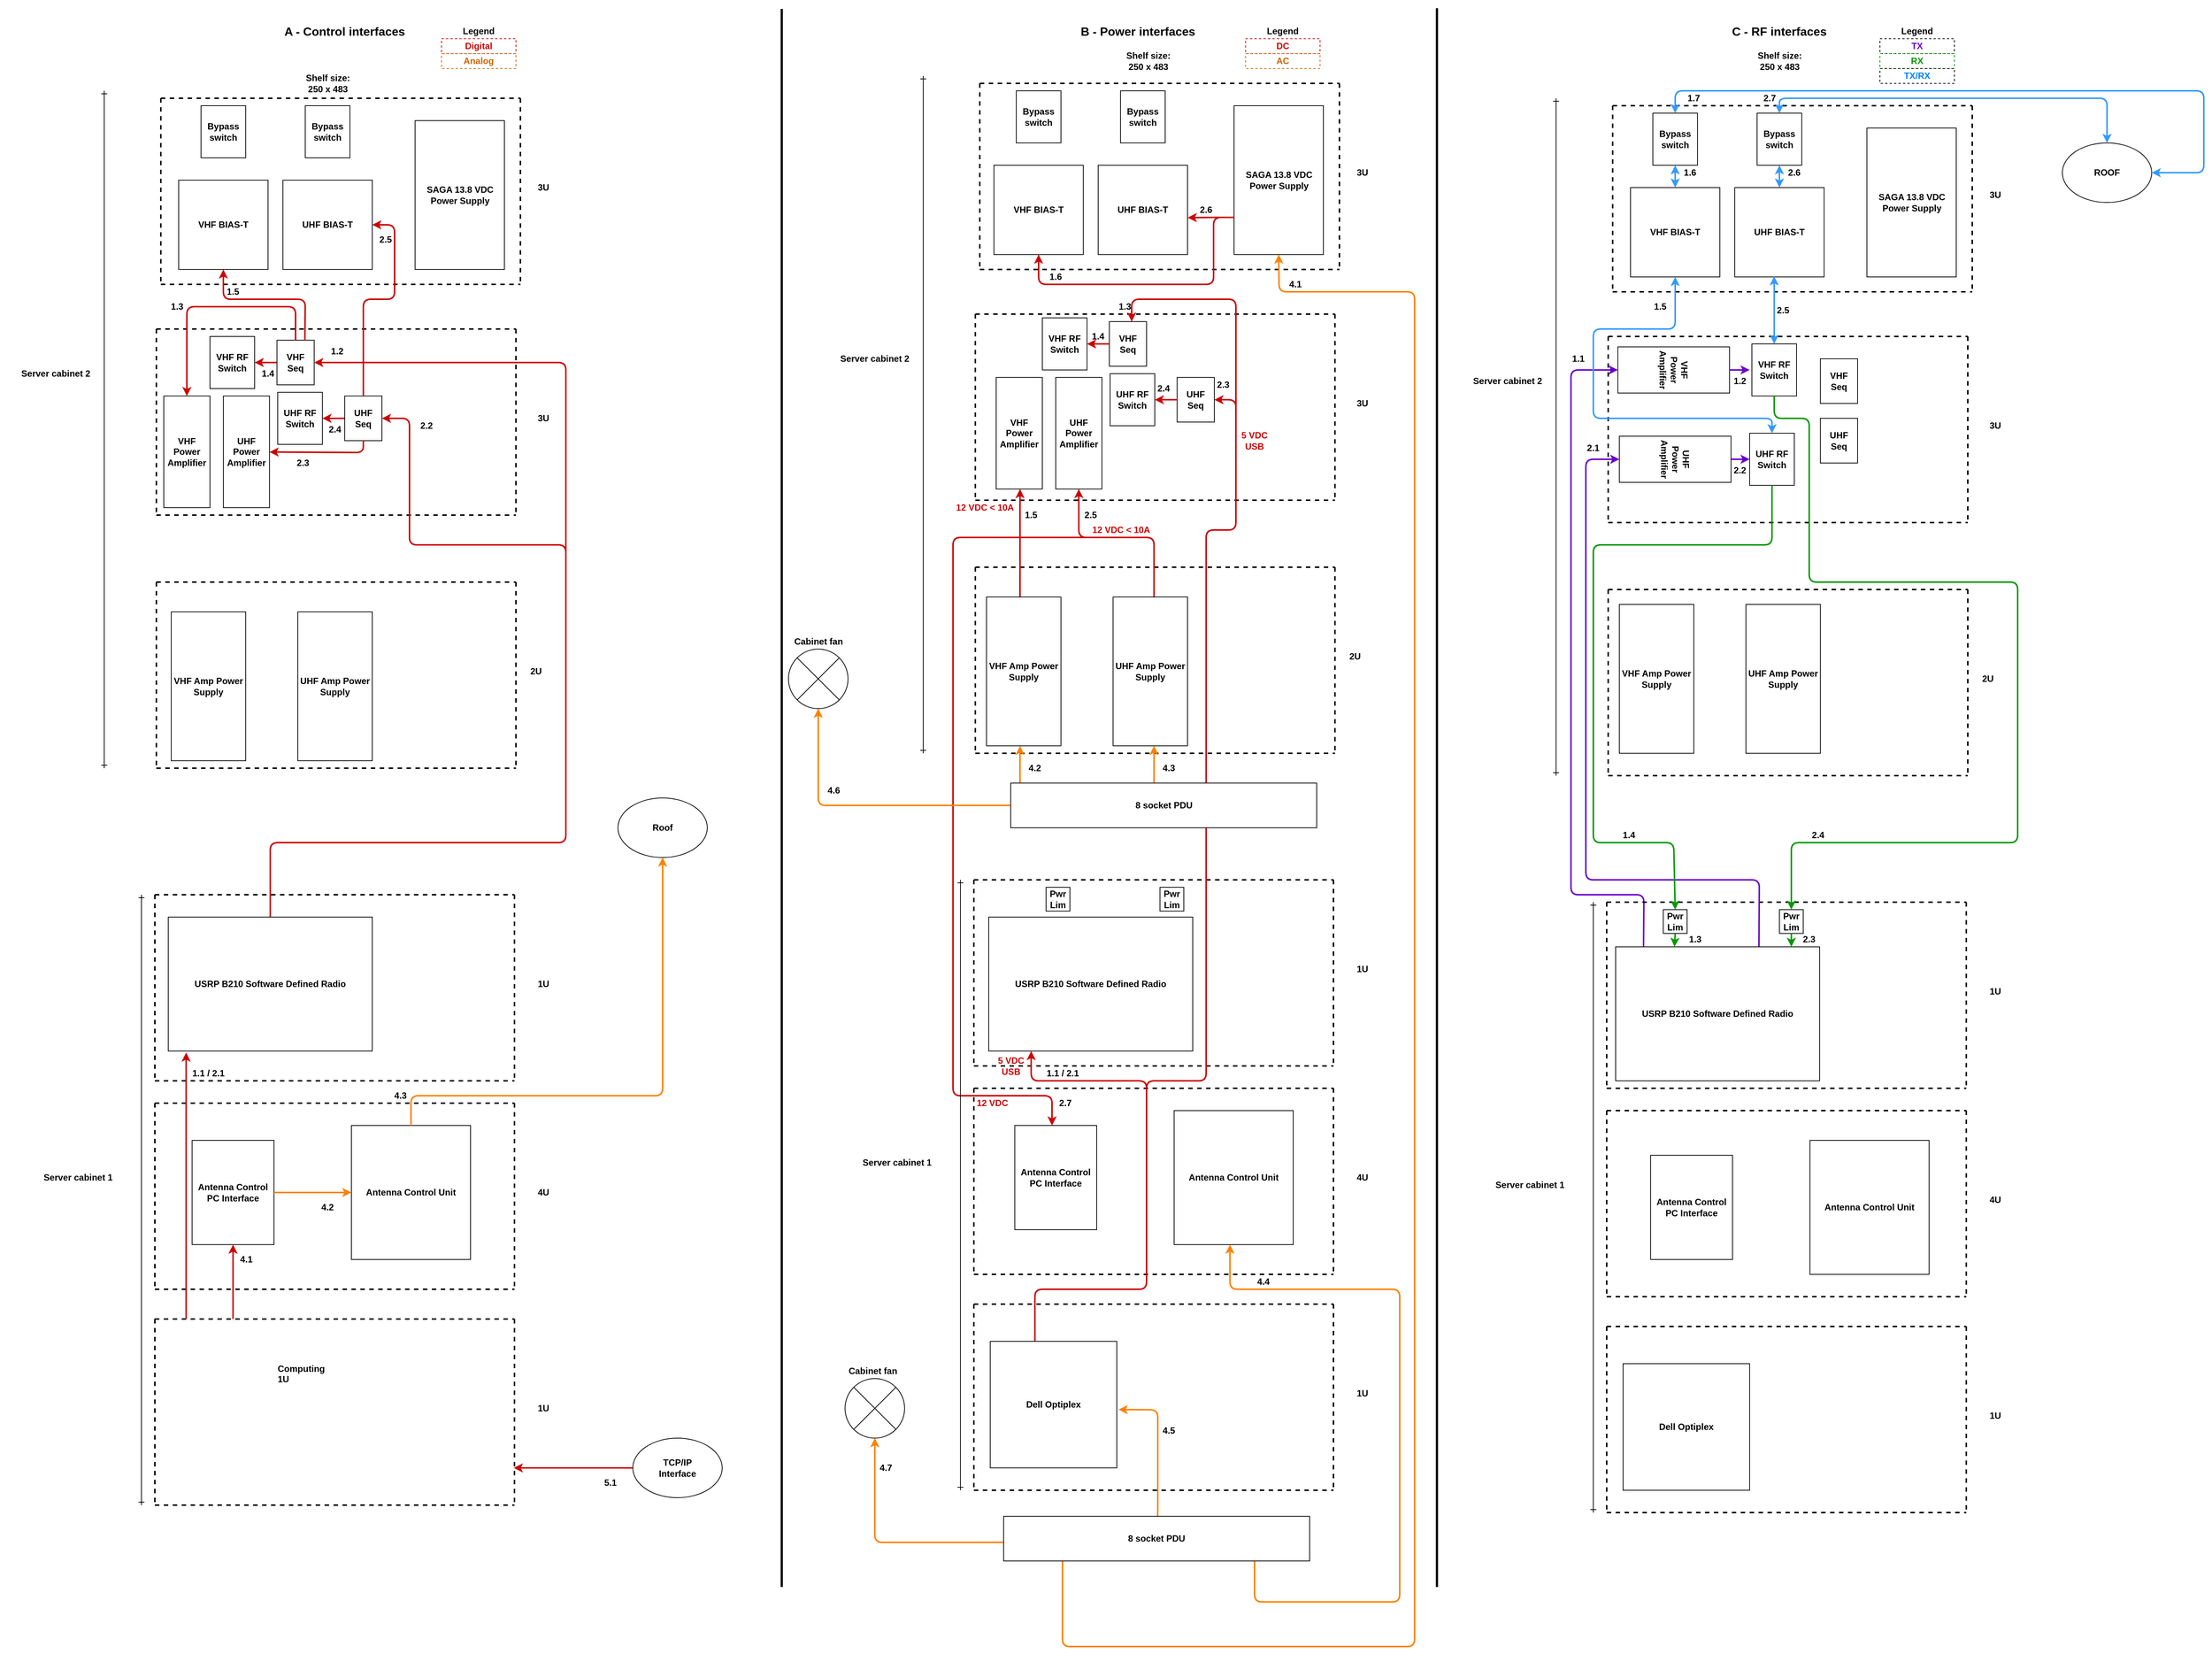 <mxfile version="14.9.3" type="device"><diagram id="ttUYrWdHpQ6rY0gIMZjX" name="Page-1"><mxGraphModel dx="1717" dy="2180" grid="1" gridSize="10" guides="1" tooltips="1" connect="1" arrows="1" fold="1" page="1" pageScale="1" pageWidth="850" pageHeight="1100" math="0" shadow="0"><root><mxCell id="0"/><mxCell id="1" parent="0"/><mxCell id="YLtGaCIkSOA0Go1J914f-1" value="" style="endArrow=none;dashed=1;html=1;strokeWidth=2;fontStyle=1" parent="1" edge="1"><mxGeometry width="50" height="50" relative="1" as="geometry"><mxPoint x="-600" y="30" as="sourcePoint"/><mxPoint x="-117" y="30" as="targetPoint"/></mxGeometry></mxCell><mxCell id="YLtGaCIkSOA0Go1J914f-2" value="" style="endArrow=none;dashed=1;html=1;strokeWidth=2;fontStyle=1" parent="1" edge="1"><mxGeometry width="50" height="50" relative="1" as="geometry"><mxPoint x="-600" y="30" as="sourcePoint"/><mxPoint x="-600" y="280" as="targetPoint"/></mxGeometry></mxCell><mxCell id="YLtGaCIkSOA0Go1J914f-3" value="" style="endArrow=none;dashed=1;html=1;strokeWidth=2;fontStyle=1" parent="1" edge="1"><mxGeometry width="50" height="50" relative="1" as="geometry"><mxPoint x="-600" y="280" as="sourcePoint"/><mxPoint x="-117" y="280" as="targetPoint"/></mxGeometry></mxCell><mxCell id="YLtGaCIkSOA0Go1J914f-4" value="" style="endArrow=none;dashed=1;html=1;strokeWidth=2;fontStyle=1" parent="1" edge="1"><mxGeometry width="50" height="50" relative="1" as="geometry"><mxPoint x="-117" y="30" as="sourcePoint"/><mxPoint x="-117" y="280" as="targetPoint"/></mxGeometry></mxCell><mxCell id="YLtGaCIkSOA0Go1J914f-5" value="VHF Power Amplifier" style="rounded=0;whiteSpace=wrap;html=1;fontStyle=1" parent="1" vertex="1"><mxGeometry x="-590" y="120" width="62" height="150" as="geometry"/></mxCell><mxCell id="YLtGaCIkSOA0Go1J914f-6" value="UHF Power Amplifier" style="rounded=0;whiteSpace=wrap;html=1;fontStyle=1" parent="1" vertex="1"><mxGeometry x="-510" y="120" width="62" height="150" as="geometry"/></mxCell><mxCell id="YLtGaCIkSOA0Go1J914f-8" value="UHF Amp Power Supply" style="rounded=0;whiteSpace=wrap;html=1;fontStyle=1" parent="1" vertex="1"><mxGeometry x="-410" y="410" width="100" height="200" as="geometry"/></mxCell><mxCell id="YLtGaCIkSOA0Go1J914f-9" value="" style="endArrow=none;dashed=1;html=1;strokeWidth=2;fontStyle=1" parent="1" edge="1"><mxGeometry width="50" height="50" relative="1" as="geometry"><mxPoint x="-600" y="370" as="sourcePoint"/><mxPoint x="-117" y="370" as="targetPoint"/></mxGeometry></mxCell><mxCell id="YLtGaCIkSOA0Go1J914f-10" value="" style="endArrow=none;dashed=1;html=1;strokeWidth=2;fontStyle=1" parent="1" edge="1"><mxGeometry width="50" height="50" relative="1" as="geometry"><mxPoint x="-600" y="370" as="sourcePoint"/><mxPoint x="-600" y="620" as="targetPoint"/></mxGeometry></mxCell><mxCell id="YLtGaCIkSOA0Go1J914f-11" value="" style="endArrow=none;dashed=1;html=1;strokeWidth=2;fontStyle=1" parent="1" edge="1"><mxGeometry width="50" height="50" relative="1" as="geometry"><mxPoint x="-600" y="620" as="sourcePoint"/><mxPoint x="-117" y="620" as="targetPoint"/></mxGeometry></mxCell><mxCell id="YLtGaCIkSOA0Go1J914f-12" value="" style="endArrow=none;dashed=1;html=1;strokeWidth=2;fontStyle=1" parent="1" edge="1"><mxGeometry width="50" height="50" relative="1" as="geometry"><mxPoint x="-117" y="370" as="sourcePoint"/><mxPoint x="-117" y="620" as="targetPoint"/></mxGeometry></mxCell><mxCell id="YLtGaCIkSOA0Go1J914f-13" value="VHF Amp Power Supply" style="rounded=0;whiteSpace=wrap;html=1;fontStyle=1" parent="1" vertex="1"><mxGeometry x="-580" y="410" width="100" height="200" as="geometry"/></mxCell><mxCell id="YLtGaCIkSOA0Go1J914f-15" value="3U" style="text;html=1;strokeColor=none;fillColor=none;align=center;verticalAlign=middle;whiteSpace=wrap;rounded=0;fontStyle=1" parent="1" vertex="1"><mxGeometry x="-100" y="140" width="40" height="20" as="geometry"/></mxCell><mxCell id="YLtGaCIkSOA0Go1J914f-16" value="2U" style="text;html=1;strokeColor=none;fillColor=none;align=center;verticalAlign=middle;whiteSpace=wrap;rounded=0;fontStyle=1" parent="1" vertex="1"><mxGeometry x="-110" y="480" width="40" height="20" as="geometry"/></mxCell><mxCell id="YLtGaCIkSOA0Go1J914f-17" value="VHF RF Switch" style="rounded=0;whiteSpace=wrap;html=1;rotation=0;fontStyle=1" parent="1" vertex="1"><mxGeometry x="-528" y="40" width="60" height="70" as="geometry"/></mxCell><mxCell id="YLtGaCIkSOA0Go1J914f-18" value="" style="endArrow=none;dashed=1;html=1;strokeWidth=2;fontStyle=1" parent="1" edge="1"><mxGeometry width="50" height="50" relative="1" as="geometry"><mxPoint x="-594" y="-280" as="sourcePoint"/><mxPoint x="-111" y="-280" as="targetPoint"/></mxGeometry></mxCell><mxCell id="YLtGaCIkSOA0Go1J914f-19" value="" style="endArrow=none;dashed=1;html=1;strokeWidth=2;fontStyle=1" parent="1" edge="1"><mxGeometry width="50" height="50" relative="1" as="geometry"><mxPoint x="-594" y="-280" as="sourcePoint"/><mxPoint x="-594" y="-30" as="targetPoint"/></mxGeometry></mxCell><mxCell id="YLtGaCIkSOA0Go1J914f-20" value="" style="endArrow=none;dashed=1;html=1;strokeWidth=2;fontStyle=1" parent="1" edge="1"><mxGeometry width="50" height="50" relative="1" as="geometry"><mxPoint x="-594" y="-30" as="sourcePoint"/><mxPoint x="-111" y="-30" as="targetPoint"/></mxGeometry></mxCell><mxCell id="YLtGaCIkSOA0Go1J914f-21" value="" style="endArrow=none;dashed=1;html=1;strokeWidth=2;fontStyle=1" parent="1" edge="1"><mxGeometry width="50" height="50" relative="1" as="geometry"><mxPoint x="-111" y="-280" as="sourcePoint"/><mxPoint x="-111" y="-30" as="targetPoint"/></mxGeometry></mxCell><mxCell id="YLtGaCIkSOA0Go1J914f-22" value="UHF RF Switch" style="rounded=0;whiteSpace=wrap;html=1;rotation=0;fontStyle=1" parent="1" vertex="1"><mxGeometry x="-437" y="115" width="60" height="70" as="geometry"/></mxCell><mxCell id="YLtGaCIkSOA0Go1J914f-37" value="&lt;div&gt;SAGA 13.8 VDC&lt;/div&gt;&lt;div&gt; Power Supply&lt;br&gt;&lt;/div&gt;" style="rounded=0;whiteSpace=wrap;html=1;fillColor=#FFFFFF;fontStyle=1" parent="1" vertex="1"><mxGeometry x="-252.5" y="-250" width="120" height="200" as="geometry"/></mxCell><mxCell id="YLtGaCIkSOA0Go1J914f-38" value="" style="edgeStyle=orthogonalEdgeStyle;rounded=0;orthogonalLoop=1;jettySize=auto;html=1;strokeWidth=2;strokeColor=#CC0000;" parent="1" source="YLtGaCIkSOA0Go1J914f-39" target="YLtGaCIkSOA0Go1J914f-17" edge="1"><mxGeometry relative="1" as="geometry"/></mxCell><mxCell id="YLtGaCIkSOA0Go1J914f-39" value="VHF Seq" style="rounded=0;whiteSpace=wrap;html=1;fillColor=#FFFFFF;fontStyle=1" parent="1" vertex="1"><mxGeometry x="-438" y="45" width="50" height="60" as="geometry"/></mxCell><mxCell id="YLtGaCIkSOA0Go1J914f-40" value="" style="edgeStyle=orthogonalEdgeStyle;rounded=0;orthogonalLoop=1;jettySize=auto;html=1;strokeWidth=2;strokeColor=#CC0000;" parent="1" source="YLtGaCIkSOA0Go1J914f-41" target="YLtGaCIkSOA0Go1J914f-22" edge="1"><mxGeometry relative="1" as="geometry"/></mxCell><mxCell id="YLtGaCIkSOA0Go1J914f-41" value="&lt;div&gt;UHF&lt;/div&gt;&lt;div&gt;Seq&lt;br&gt;&lt;/div&gt;" style="rounded=0;whiteSpace=wrap;html=1;fillColor=#FFFFFF;fontStyle=1" parent="1" vertex="1"><mxGeometry x="-347" y="120" width="50" height="60" as="geometry"/></mxCell><mxCell id="YLtGaCIkSOA0Go1J914f-42" value="3U" style="text;html=1;strokeColor=none;fillColor=none;align=center;verticalAlign=middle;whiteSpace=wrap;rounded=0;fontStyle=1" parent="1" vertex="1"><mxGeometry x="-100" y="-170" width="40" height="20" as="geometry"/></mxCell><mxCell id="YLtGaCIkSOA0Go1J914f-43" value="" style="endArrow=none;dashed=1;html=1;strokeWidth=2;fontStyle=1" parent="1" edge="1"><mxGeometry width="50" height="50" relative="1" as="geometry"><mxPoint x="-602" y="790" as="sourcePoint"/><mxPoint x="-119" y="790" as="targetPoint"/></mxGeometry></mxCell><mxCell id="YLtGaCIkSOA0Go1J914f-44" value="" style="endArrow=none;dashed=1;html=1;strokeWidth=2;fontStyle=1" parent="1" edge="1"><mxGeometry width="50" height="50" relative="1" as="geometry"><mxPoint x="-602" y="790" as="sourcePoint"/><mxPoint x="-602" y="1040" as="targetPoint"/></mxGeometry></mxCell><mxCell id="YLtGaCIkSOA0Go1J914f-45" value="" style="endArrow=none;dashed=1;html=1;strokeWidth=2;fontStyle=1" parent="1" edge="1"><mxGeometry width="50" height="50" relative="1" as="geometry"><mxPoint x="-602" y="1040" as="sourcePoint"/><mxPoint x="-119" y="1040" as="targetPoint"/></mxGeometry></mxCell><mxCell id="YLtGaCIkSOA0Go1J914f-46" value="" style="endArrow=none;dashed=1;html=1;strokeWidth=2;fontStyle=1" parent="1" edge="1"><mxGeometry width="50" height="50" relative="1" as="geometry"><mxPoint x="-119" y="790" as="sourcePoint"/><mxPoint x="-119" y="1040" as="targetPoint"/></mxGeometry></mxCell><mxCell id="YLtGaCIkSOA0Go1J914f-47" value="" style="endArrow=none;dashed=1;html=1;strokeWidth=2;fontStyle=1" parent="1" edge="1"><mxGeometry width="50" height="50" relative="1" as="geometry"><mxPoint x="-602" y="1360" as="sourcePoint"/><mxPoint x="-119" y="1360" as="targetPoint"/></mxGeometry></mxCell><mxCell id="YLtGaCIkSOA0Go1J914f-48" value="" style="endArrow=none;dashed=1;html=1;strokeWidth=2;fontStyle=1" parent="1" edge="1"><mxGeometry width="50" height="50" relative="1" as="geometry"><mxPoint x="-602" y="1360" as="sourcePoint"/><mxPoint x="-602" y="1610" as="targetPoint"/></mxGeometry></mxCell><mxCell id="YLtGaCIkSOA0Go1J914f-49" value="" style="endArrow=none;dashed=1;html=1;strokeWidth=2;fontStyle=1" parent="1" edge="1"><mxGeometry width="50" height="50" relative="1" as="geometry"><mxPoint x="-602" y="1610" as="sourcePoint"/><mxPoint x="-119" y="1610" as="targetPoint"/></mxGeometry></mxCell><mxCell id="YLtGaCIkSOA0Go1J914f-50" value="" style="endArrow=none;dashed=1;html=1;strokeWidth=2;fontStyle=1" parent="1" edge="1"><mxGeometry width="50" height="50" relative="1" as="geometry"><mxPoint x="-119" y="1360" as="sourcePoint"/><mxPoint x="-119" y="1610" as="targetPoint"/></mxGeometry></mxCell><mxCell id="YLtGaCIkSOA0Go1J914f-51" value="&lt;div&gt;Computing&lt;/div&gt;&lt;div&gt;1U&lt;br&gt;&lt;/div&gt;" style="text;html=1;strokeColor=none;fillColor=none;spacing=5;spacingTop=-20;whiteSpace=wrap;overflow=hidden;rounded=0;fontStyle=1" parent="1" vertex="1"><mxGeometry x="-442" y="1430" width="190" height="120" as="geometry"/></mxCell><mxCell id="YLtGaCIkSOA0Go1J914f-55" value="1U" style="text;html=1;strokeColor=none;fillColor=none;align=center;verticalAlign=middle;whiteSpace=wrap;rounded=0;fontStyle=1" parent="1" vertex="1"><mxGeometry x="-100" y="900" width="40" height="20" as="geometry"/></mxCell><mxCell id="YLtGaCIkSOA0Go1J914f-56" value="1U" style="text;html=1;strokeColor=none;fillColor=none;align=center;verticalAlign=middle;whiteSpace=wrap;rounded=0;fontStyle=1" parent="1" vertex="1"><mxGeometry x="-100" y="1470" width="40" height="20" as="geometry"/></mxCell><mxCell id="YLtGaCIkSOA0Go1J914f-57" value="" style="endArrow=none;dashed=1;html=1;strokeWidth=2;fontStyle=1" parent="1" edge="1"><mxGeometry width="50" height="50" relative="1" as="geometry"><mxPoint x="-602" y="1070" as="sourcePoint"/><mxPoint x="-119" y="1070" as="targetPoint"/></mxGeometry></mxCell><mxCell id="YLtGaCIkSOA0Go1J914f-58" value="" style="endArrow=none;dashed=1;html=1;strokeWidth=2;fontStyle=1" parent="1" edge="1"><mxGeometry width="50" height="50" relative="1" as="geometry"><mxPoint x="-602" y="1070" as="sourcePoint"/><mxPoint x="-602" y="1320" as="targetPoint"/></mxGeometry></mxCell><mxCell id="YLtGaCIkSOA0Go1J914f-59" value="" style="endArrow=none;dashed=1;html=1;strokeWidth=2;fontStyle=1" parent="1" edge="1"><mxGeometry width="50" height="50" relative="1" as="geometry"><mxPoint x="-602" y="1320" as="sourcePoint"/><mxPoint x="-119" y="1320" as="targetPoint"/></mxGeometry></mxCell><mxCell id="YLtGaCIkSOA0Go1J914f-60" value="" style="endArrow=none;dashed=1;html=1;strokeWidth=2;fontStyle=1" parent="1" edge="1"><mxGeometry width="50" height="50" relative="1" as="geometry"><mxPoint x="-119" y="1070" as="sourcePoint"/><mxPoint x="-119" y="1320" as="targetPoint"/></mxGeometry></mxCell><mxCell id="YLtGaCIkSOA0Go1J914f-61" value="4U" style="text;html=1;strokeColor=none;fillColor=none;align=center;verticalAlign=middle;whiteSpace=wrap;rounded=0;fontStyle=1" parent="1" vertex="1"><mxGeometry x="-100" y="1180" width="40" height="20" as="geometry"/></mxCell><mxCell id="YLtGaCIkSOA0Go1J914f-62" value="Antenna Control Unit" style="rounded=0;whiteSpace=wrap;html=1;fillColor=#FFFFFF;fontStyle=1" parent="1" vertex="1"><mxGeometry x="-338" y="1100" width="160" height="180" as="geometry"/></mxCell><mxCell id="YLtGaCIkSOA0Go1J914f-63" value="Antenna Control PC Interface" style="rounded=0;whiteSpace=wrap;html=1;fillColor=#FFFFFF;fontStyle=1" parent="1" vertex="1"><mxGeometry x="-552" y="1120" width="110" height="140" as="geometry"/></mxCell><mxCell id="YLtGaCIkSOA0Go1J914f-76" value="Roof" style="ellipse;whiteSpace=wrap;html=1;fontStyle=1" parent="1" vertex="1"><mxGeometry x="20" y="660" width="120" height="80" as="geometry"/></mxCell><mxCell id="YLtGaCIkSOA0Go1J914f-77" value="" style="endArrow=classic;html=1;strokeWidth=2;exitX=0.5;exitY=0;exitDx=0;exitDy=0;entryX=0.5;entryY=1;entryDx=0;entryDy=0;strokeColor=#FF8000;" parent="1" source="YLtGaCIkSOA0Go1J914f-62" target="YLtGaCIkSOA0Go1J914f-76" edge="1"><mxGeometry width="50" height="50" relative="1" as="geometry"><mxPoint x="-210" y="1050" as="sourcePoint"/><mxPoint x="80" y="750" as="targetPoint"/><Array as="points"><mxPoint x="-258" y="1060"/><mxPoint x="80" y="1060"/></Array></mxGeometry></mxCell><mxCell id="YLtGaCIkSOA0Go1J914f-78" value="" style="endArrow=classic;html=1;strokeWidth=2;exitX=1;exitY=0.5;exitDx=0;exitDy=0;entryX=0;entryY=0.5;entryDx=0;entryDy=0;strokeColor=#FF8000;" parent="1" source="YLtGaCIkSOA0Go1J914f-63" target="YLtGaCIkSOA0Go1J914f-62" edge="1"><mxGeometry width="50" height="50" relative="1" as="geometry"><mxPoint x="-210" y="1050" as="sourcePoint"/><mxPoint x="-160" y="1000" as="targetPoint"/></mxGeometry></mxCell><mxCell id="YLtGaCIkSOA0Go1J914f-79" value="" style="endArrow=classic;html=1;strokeWidth=2;entryX=0.5;entryY=1;entryDx=0;entryDy=0;strokeColor=#CC0000;" parent="1" target="YLtGaCIkSOA0Go1J914f-63" edge="1"><mxGeometry width="50" height="50" relative="1" as="geometry"><mxPoint x="-497" y="1360" as="sourcePoint"/><mxPoint x="-160" y="1120" as="targetPoint"/></mxGeometry></mxCell><mxCell id="YLtGaCIkSOA0Go1J914f-80" value="" style="endArrow=classic;html=1;strokeWidth=2;exitX=0.5;exitY=1;exitDx=0;exitDy=0;strokeColor=#CC0000;" parent="1" source="YLtGaCIkSOA0Go1J914f-41" target="YLtGaCIkSOA0Go1J914f-6" edge="1"><mxGeometry width="50" height="50" relative="1" as="geometry"><mxPoint x="-210" y="290" as="sourcePoint"/><mxPoint x="-160" y="240" as="targetPoint"/><Array as="points"><mxPoint x="-322" y="196"/></Array></mxGeometry></mxCell><mxCell id="YLtGaCIkSOA0Go1J914f-81" value="" style="endArrow=classic;html=1;strokeWidth=2;entryX=0.5;entryY=0;entryDx=0;entryDy=0;exitX=0.5;exitY=0;exitDx=0;exitDy=0;strokeColor=#CC0000;" parent="1" source="YLtGaCIkSOA0Go1J914f-39" target="YLtGaCIkSOA0Go1J914f-5" edge="1"><mxGeometry width="50" height="50" relative="1" as="geometry"><mxPoint x="-210" y="290" as="sourcePoint"/><mxPoint x="-160" y="240" as="targetPoint"/><Array as="points"><mxPoint x="-413"/><mxPoint x="-559"/></Array></mxGeometry></mxCell><mxCell id="YLtGaCIkSOA0Go1J914f-82" value="" style="endArrow=classic;html=1;strokeWidth=2;strokeColor=#CC0000;entryX=1;entryY=0.5;entryDx=0;entryDy=0;exitX=0.5;exitY=0;exitDx=0;exitDy=0;" parent="1" target="YLtGaCIkSOA0Go1J914f-41" edge="1" source="toUtJOtTI7BHfKDJTpSM-27"><mxGeometry width="50" height="50" relative="1" as="geometry"><mxPoint x="-240" y="690" as="sourcePoint"/><mxPoint x="-160" y="180" as="targetPoint"/><Array as="points"><mxPoint x="-447" y="720"/><mxPoint x="-50" y="720"/><mxPoint x="-50" y="320"/><mxPoint x="-260" y="320"/><mxPoint x="-260" y="150"/></Array></mxGeometry></mxCell><mxCell id="YLtGaCIkSOA0Go1J914f-83" value="" style="endArrow=classic;html=1;strokeColor=#CC0000;strokeWidth=2;entryX=1;entryY=0.5;entryDx=0;entryDy=0;" parent="1" target="YLtGaCIkSOA0Go1J914f-39" edge="1"><mxGeometry width="50" height="50" relative="1" as="geometry"><mxPoint x="-50" y="420" as="sourcePoint"/><mxPoint x="-160" y="150" as="targetPoint"/><Array as="points"><mxPoint x="-50" y="320"/><mxPoint x="-50" y="220"/><mxPoint x="-50" y="75"/><mxPoint x="-70" y="75"/><mxPoint x="-260" y="75"/></Array></mxGeometry></mxCell><mxCell id="YLtGaCIkSOA0Go1J914f-84" value="" style="endArrow=classic;html=1;strokeColor=#CC0000;strokeWidth=2;" parent="1" edge="1"><mxGeometry width="50" height="50" relative="1" as="geometry"><mxPoint x="40" y="1560" as="sourcePoint"/><mxPoint x="-120" y="1560" as="targetPoint"/></mxGeometry></mxCell><mxCell id="YLtGaCIkSOA0Go1J914f-85" value="TCP/IP&lt;br&gt;Interface" style="ellipse;whiteSpace=wrap;html=1;fontStyle=1" parent="1" vertex="1"><mxGeometry x="40" y="1520" width="120" height="80" as="geometry"/></mxCell><mxCell id="YLtGaCIkSOA0Go1J914f-89" value="" style="endArrow=classic;html=1;strokeColor=#CC0000;strokeWidth=2;exitX=0.5;exitY=0;exitDx=0;exitDy=0;entryX=1;entryY=0.5;entryDx=0;entryDy=0;" parent="1" source="YLtGaCIkSOA0Go1J914f-41" target="Lgu5Fq4Jce3SgYRly1qA-34" edge="1"><mxGeometry width="50" height="50" relative="1" as="geometry"><mxPoint x="-210" y="60" as="sourcePoint"/><mxPoint x="-370" y="-50" as="targetPoint"/><Array as="points"><mxPoint x="-322" y="-10"/><mxPoint x="-280" y="-10"/><mxPoint x="-280" y="-110"/></Array></mxGeometry></mxCell><mxCell id="YLtGaCIkSOA0Go1J914f-90" value="" style="endArrow=classic;html=1;strokeColor=#CC0000;strokeWidth=2;exitX=0.75;exitY=0;exitDx=0;exitDy=0;" parent="1" source="YLtGaCIkSOA0Go1J914f-39" edge="1"><mxGeometry width="50" height="50" relative="1" as="geometry"><mxPoint x="-210" y="60" as="sourcePoint"/><mxPoint x="-510" y="-50" as="targetPoint"/><Array as="points"><mxPoint x="-400" y="-10"/><mxPoint x="-510" y="-10"/></Array></mxGeometry></mxCell><mxCell id="YLtGaCIkSOA0Go1J914f-91" value="&lt;div&gt;5.1&lt;/div&gt;" style="text;html=1;strokeColor=none;fillColor=none;align=center;verticalAlign=middle;whiteSpace=wrap;rounded=0;fontStyle=1" parent="1" vertex="1"><mxGeometry x="-10" y="1570" width="40" height="20" as="geometry"/></mxCell><mxCell id="YLtGaCIkSOA0Go1J914f-92" value="&lt;div&gt;1.2&lt;/div&gt;" style="text;html=1;strokeColor=none;fillColor=none;align=center;verticalAlign=middle;whiteSpace=wrap;rounded=0;fontStyle=1" parent="1" vertex="1"><mxGeometry x="-377" y="50" width="40" height="20" as="geometry"/></mxCell><mxCell id="YLtGaCIkSOA0Go1J914f-94" value="2.2" style="text;html=1;strokeColor=none;fillColor=none;align=center;verticalAlign=middle;whiteSpace=wrap;rounded=0;fontStyle=1" parent="1" vertex="1"><mxGeometry x="-257" y="150" width="40" height="20" as="geometry"/></mxCell><mxCell id="YLtGaCIkSOA0Go1J914f-95" value="1.5" style="text;html=1;strokeColor=none;fillColor=none;align=center;verticalAlign=middle;whiteSpace=wrap;rounded=0;fontStyle=1" parent="1" vertex="1"><mxGeometry x="-517" y="-30" width="40" height="20" as="geometry"/></mxCell><mxCell id="YLtGaCIkSOA0Go1J914f-96" value="2.5" style="text;html=1;strokeColor=none;fillColor=none;align=center;verticalAlign=middle;whiteSpace=wrap;rounded=0;fontStyle=1" parent="1" vertex="1"><mxGeometry x="-350" y="-70" width="40" height="20" as="geometry"/></mxCell><mxCell id="YLtGaCIkSOA0Go1J914f-97" value="1.3" style="text;html=1;strokeColor=none;fillColor=none;align=center;verticalAlign=middle;whiteSpace=wrap;rounded=0;fontStyle=1" parent="1" vertex="1"><mxGeometry x="-592" y="-10" width="40" height="20" as="geometry"/></mxCell><mxCell id="YLtGaCIkSOA0Go1J914f-98" value="2.3" style="text;html=1;strokeColor=none;fillColor=none;align=center;verticalAlign=middle;whiteSpace=wrap;rounded=0;fontStyle=1" parent="1" vertex="1"><mxGeometry x="-423" y="200" width="40" height="20" as="geometry"/></mxCell><mxCell id="YLtGaCIkSOA0Go1J914f-100" value="1.4" style="text;html=1;strokeColor=none;fillColor=none;align=center;verticalAlign=middle;whiteSpace=wrap;rounded=0;fontStyle=1" parent="1" vertex="1"><mxGeometry x="-470" y="80" width="40" height="20" as="geometry"/></mxCell><mxCell id="YLtGaCIkSOA0Go1J914f-101" value="2.4" style="text;html=1;strokeColor=none;fillColor=none;align=center;verticalAlign=middle;whiteSpace=wrap;rounded=0;fontStyle=1" parent="1" vertex="1"><mxGeometry x="-380" y="155" width="40" height="20" as="geometry"/></mxCell><mxCell id="YLtGaCIkSOA0Go1J914f-102" value="4.1" style="text;html=1;strokeColor=none;fillColor=none;align=center;verticalAlign=middle;whiteSpace=wrap;rounded=0;fontStyle=1" parent="1" vertex="1"><mxGeometry x="-499" y="1270" width="40" height="20" as="geometry"/></mxCell><mxCell id="YLtGaCIkSOA0Go1J914f-103" value="4.2" style="text;html=1;strokeColor=none;fillColor=none;align=center;verticalAlign=middle;whiteSpace=wrap;rounded=0;fontStyle=1" parent="1" vertex="1"><mxGeometry x="-390" y="1200" width="40" height="20" as="geometry"/></mxCell><mxCell id="YLtGaCIkSOA0Go1J914f-104" value="&lt;div&gt;4.3&lt;/div&gt;" style="text;html=1;strokeColor=none;fillColor=none;align=center;verticalAlign=middle;whiteSpace=wrap;rounded=0;fontStyle=1" parent="1" vertex="1"><mxGeometry x="-292" y="1050" width="40" height="20" as="geometry"/></mxCell><mxCell id="YLtGaCIkSOA0Go1J914f-107" value="" style="endArrow=classic;html=1;strokeColor=#CC0000;strokeWidth=2;" parent="1" edge="1"><mxGeometry width="50" height="50" relative="1" as="geometry"><mxPoint x="-560" y="1360" as="sourcePoint"/><mxPoint x="-560" y="1002" as="targetPoint"/><Array as="points"><mxPoint x="-560" y="1050"/></Array></mxGeometry></mxCell><mxCell id="YLtGaCIkSOA0Go1J914f-108" value="1.1 / 2.1" style="text;html=1;strokeColor=none;fillColor=none;align=center;verticalAlign=middle;whiteSpace=wrap;rounded=0;fontStyle=1" parent="1" vertex="1"><mxGeometry x="-561" y="1020" width="62" height="20" as="geometry"/></mxCell><mxCell id="YLtGaCIkSOA0Go1J914f-111" value="" style="endArrow=ERone;startArrow=ERone;html=1;startFill=0;endFill=0;" parent="1" edge="1"><mxGeometry width="50" height="50" relative="1" as="geometry"><mxPoint x="-620" y="1610" as="sourcePoint"/><mxPoint x="-620" y="790" as="targetPoint"/></mxGeometry></mxCell><mxCell id="YLtGaCIkSOA0Go1J914f-112" value="&lt;div&gt;Server cabinet 1&lt;br&gt;&lt;/div&gt;" style="text;html=1;strokeColor=none;fillColor=none;align=center;verticalAlign=middle;whiteSpace=wrap;rounded=0;fontStyle=1" parent="1" vertex="1"><mxGeometry x="-780" y="1160" width="150" height="20" as="geometry"/></mxCell><mxCell id="YLtGaCIkSOA0Go1J914f-113" value="" style="endArrow=ERone;startArrow=ERone;html=1;startFill=0;endFill=0;" parent="1" edge="1"><mxGeometry width="50" height="50" relative="1" as="geometry"><mxPoint x="-670" y="620" as="sourcePoint"/><mxPoint x="-670" y="-290" as="targetPoint"/></mxGeometry></mxCell><mxCell id="YLtGaCIkSOA0Go1J914f-114" value="&lt;div&gt;Server cabinet 2&lt;br&gt;&lt;/div&gt;" style="text;html=1;strokeColor=none;fillColor=none;align=center;verticalAlign=middle;whiteSpace=wrap;rounded=0;fontStyle=1" parent="1" vertex="1"><mxGeometry x="-810" y="80" width="150" height="20" as="geometry"/></mxCell><mxCell id="YLtGaCIkSOA0Go1J914f-117" value="A - Control interfaces" style="text;html=1;strokeColor=none;fillColor=none;align=center;verticalAlign=middle;whiteSpace=wrap;rounded=0;fontStyle=1;fontSize=16;" parent="1" vertex="1"><mxGeometry x="-497" y="-390" width="300" height="40" as="geometry"/></mxCell><mxCell id="YLtGaCIkSOA0Go1J914f-118" value="&lt;div&gt;Shelf size: &lt;br&gt;&lt;/div&gt;250 x 483" style="text;html=1;strokeColor=none;fillColor=none;align=center;verticalAlign=middle;whiteSpace=wrap;rounded=0;fontStyle=1" parent="1" vertex="1"><mxGeometry x="-467.5" y="-310" width="195" height="20" as="geometry"/></mxCell><mxCell id="YLtGaCIkSOA0Go1J914f-119" value="" style="endArrow=none;html=1;strokeWidth=3;" parent="1" edge="1"><mxGeometry width="50" height="50" relative="1" as="geometry"><mxPoint x="240" y="1720" as="sourcePoint"/><mxPoint x="240" y="-400" as="targetPoint"/></mxGeometry></mxCell><mxCell id="YLtGaCIkSOA0Go1J914f-120" value="" style="endArrow=none;dashed=1;html=1;strokeWidth=2;" parent="1" edge="1"><mxGeometry width="50" height="50" relative="1" as="geometry"><mxPoint x="500" y="10" as="sourcePoint"/><mxPoint x="983" y="10" as="targetPoint"/></mxGeometry></mxCell><mxCell id="YLtGaCIkSOA0Go1J914f-121" value="" style="endArrow=none;dashed=1;html=1;strokeWidth=2;" parent="1" edge="1"><mxGeometry width="50" height="50" relative="1" as="geometry"><mxPoint x="500" y="10" as="sourcePoint"/><mxPoint x="500" y="260" as="targetPoint"/></mxGeometry></mxCell><mxCell id="YLtGaCIkSOA0Go1J914f-122" value="" style="endArrow=none;dashed=1;html=1;strokeWidth=2;" parent="1" edge="1"><mxGeometry width="50" height="50" relative="1" as="geometry"><mxPoint x="500" y="260" as="sourcePoint"/><mxPoint x="983" y="260" as="targetPoint"/></mxGeometry></mxCell><mxCell id="YLtGaCIkSOA0Go1J914f-123" value="" style="endArrow=none;dashed=1;html=1;strokeWidth=2;" parent="1" edge="1"><mxGeometry width="50" height="50" relative="1" as="geometry"><mxPoint x="983" y="10" as="sourcePoint"/><mxPoint x="983" y="260" as="targetPoint"/></mxGeometry></mxCell><mxCell id="YLtGaCIkSOA0Go1J914f-126" value="" style="endArrow=none;dashed=1;html=1;strokeWidth=2;" parent="1" edge="1"><mxGeometry width="50" height="50" relative="1" as="geometry"><mxPoint x="500" y="350" as="sourcePoint"/><mxPoint x="983" y="350" as="targetPoint"/></mxGeometry></mxCell><mxCell id="YLtGaCIkSOA0Go1J914f-127" value="" style="endArrow=none;dashed=1;html=1;strokeWidth=2;" parent="1" edge="1"><mxGeometry width="50" height="50" relative="1" as="geometry"><mxPoint x="500" y="350" as="sourcePoint"/><mxPoint x="500" y="600" as="targetPoint"/></mxGeometry></mxCell><mxCell id="YLtGaCIkSOA0Go1J914f-128" value="" style="endArrow=none;dashed=1;html=1;strokeWidth=2;" parent="1" edge="1"><mxGeometry width="50" height="50" relative="1" as="geometry"><mxPoint x="500" y="600" as="sourcePoint"/><mxPoint x="983" y="600" as="targetPoint"/></mxGeometry></mxCell><mxCell id="YLtGaCIkSOA0Go1J914f-129" value="" style="endArrow=none;dashed=1;html=1;strokeWidth=2;" parent="1" edge="1"><mxGeometry width="50" height="50" relative="1" as="geometry"><mxPoint x="983" y="350" as="sourcePoint"/><mxPoint x="983" y="600" as="targetPoint"/></mxGeometry></mxCell><mxCell id="YLtGaCIkSOA0Go1J914f-132" value="3U" style="text;html=1;strokeColor=none;fillColor=none;align=center;verticalAlign=middle;whiteSpace=wrap;rounded=0;fontStyle=1" parent="1" vertex="1"><mxGeometry x="1000" y="120" width="40" height="20" as="geometry"/></mxCell><mxCell id="YLtGaCIkSOA0Go1J914f-133" value="2U" style="text;html=1;strokeColor=none;fillColor=none;align=center;verticalAlign=middle;whiteSpace=wrap;rounded=0;fontStyle=1" parent="1" vertex="1"><mxGeometry x="990" y="460" width="40" height="20" as="geometry"/></mxCell><mxCell id="YLtGaCIkSOA0Go1J914f-134" value="" style="endArrow=none;dashed=1;html=1;strokeWidth=2;" parent="1" edge="1"><mxGeometry width="50" height="50" relative="1" as="geometry"><mxPoint x="506" y="-300" as="sourcePoint"/><mxPoint x="989" y="-300" as="targetPoint"/></mxGeometry></mxCell><mxCell id="YLtGaCIkSOA0Go1J914f-135" value="" style="endArrow=none;dashed=1;html=1;strokeWidth=2;" parent="1" edge="1"><mxGeometry width="50" height="50" relative="1" as="geometry"><mxPoint x="506" y="-300" as="sourcePoint"/><mxPoint x="506" y="-50" as="targetPoint"/></mxGeometry></mxCell><mxCell id="YLtGaCIkSOA0Go1J914f-136" value="" style="endArrow=none;dashed=1;html=1;strokeWidth=2;" parent="1" edge="1"><mxGeometry width="50" height="50" relative="1" as="geometry"><mxPoint x="506" y="-50" as="sourcePoint"/><mxPoint x="989" y="-50" as="targetPoint"/></mxGeometry></mxCell><mxCell id="YLtGaCIkSOA0Go1J914f-137" value="" style="endArrow=none;dashed=1;html=1;strokeWidth=2;" parent="1" edge="1"><mxGeometry width="50" height="50" relative="1" as="geometry"><mxPoint x="989" y="-300" as="sourcePoint"/><mxPoint x="989" y="-50" as="targetPoint"/></mxGeometry></mxCell><mxCell id="YLtGaCIkSOA0Go1J914f-152" value="SAGA 13.8 VDC Power Supply" style="rounded=0;whiteSpace=wrap;html=1;fillColor=#FFFFFF;fontStyle=1" parent="1" vertex="1"><mxGeometry x="847.5" y="-270" width="120" height="200" as="geometry"/></mxCell><mxCell id="YLtGaCIkSOA0Go1J914f-153" value="3U" style="text;html=1;strokeColor=none;fillColor=none;align=center;verticalAlign=middle;whiteSpace=wrap;rounded=0;fontStyle=1" parent="1" vertex="1"><mxGeometry x="1000" y="-190" width="40" height="20" as="geometry"/></mxCell><mxCell id="YLtGaCIkSOA0Go1J914f-154" value="" style="endArrow=none;dashed=1;html=1;strokeWidth=2;" parent="1" edge="1"><mxGeometry width="50" height="50" relative="1" as="geometry"><mxPoint x="498" y="770" as="sourcePoint"/><mxPoint x="981" y="770" as="targetPoint"/></mxGeometry></mxCell><mxCell id="YLtGaCIkSOA0Go1J914f-155" value="" style="endArrow=none;dashed=1;html=1;strokeWidth=2;" parent="1" edge="1"><mxGeometry width="50" height="50" relative="1" as="geometry"><mxPoint x="498" y="770" as="sourcePoint"/><mxPoint x="498" y="1020" as="targetPoint"/></mxGeometry></mxCell><mxCell id="YLtGaCIkSOA0Go1J914f-156" value="" style="endArrow=none;dashed=1;html=1;strokeWidth=2;" parent="1" edge="1"><mxGeometry width="50" height="50" relative="1" as="geometry"><mxPoint x="498" y="1020" as="sourcePoint"/><mxPoint x="981" y="1020" as="targetPoint"/></mxGeometry></mxCell><mxCell id="YLtGaCIkSOA0Go1J914f-157" value="" style="endArrow=none;dashed=1;html=1;strokeWidth=2;" parent="1" edge="1"><mxGeometry width="50" height="50" relative="1" as="geometry"><mxPoint x="981" y="770" as="sourcePoint"/><mxPoint x="981" y="1020" as="targetPoint"/></mxGeometry></mxCell><mxCell id="YLtGaCIkSOA0Go1J914f-158" value="" style="endArrow=none;dashed=1;html=1;strokeWidth=2;" parent="1" edge="1"><mxGeometry width="50" height="50" relative="1" as="geometry"><mxPoint x="498" y="1340" as="sourcePoint"/><mxPoint x="981" y="1340" as="targetPoint"/></mxGeometry></mxCell><mxCell id="YLtGaCIkSOA0Go1J914f-159" value="" style="endArrow=none;dashed=1;html=1;strokeWidth=2;" parent="1" edge="1"><mxGeometry width="50" height="50" relative="1" as="geometry"><mxPoint x="498" y="1340" as="sourcePoint"/><mxPoint x="498" y="1590" as="targetPoint"/></mxGeometry></mxCell><mxCell id="YLtGaCIkSOA0Go1J914f-160" value="" style="endArrow=none;dashed=1;html=1;strokeWidth=2;" parent="1" edge="1"><mxGeometry width="50" height="50" relative="1" as="geometry"><mxPoint x="498" y="1590" as="sourcePoint"/><mxPoint x="981" y="1590" as="targetPoint"/></mxGeometry></mxCell><mxCell id="YLtGaCIkSOA0Go1J914f-161" value="" style="endArrow=none;dashed=1;html=1;strokeWidth=2;" parent="1" edge="1"><mxGeometry width="50" height="50" relative="1" as="geometry"><mxPoint x="981" y="1340" as="sourcePoint"/><mxPoint x="981" y="1590" as="targetPoint"/></mxGeometry></mxCell><mxCell id="YLtGaCIkSOA0Go1J914f-166" value="1U" style="text;html=1;strokeColor=none;fillColor=none;align=center;verticalAlign=middle;whiteSpace=wrap;rounded=0;fontStyle=1" parent="1" vertex="1"><mxGeometry x="1000" y="880" width="40" height="20" as="geometry"/></mxCell><mxCell id="YLtGaCIkSOA0Go1J914f-167" value="1U" style="text;html=1;strokeColor=none;fillColor=none;align=center;verticalAlign=middle;whiteSpace=wrap;rounded=0;fontStyle=1" parent="1" vertex="1"><mxGeometry x="1000" y="1450" width="40" height="20" as="geometry"/></mxCell><mxCell id="YLtGaCIkSOA0Go1J914f-168" value="" style="endArrow=none;dashed=1;html=1;strokeWidth=2;" parent="1" edge="1"><mxGeometry width="50" height="50" relative="1" as="geometry"><mxPoint x="498" y="1050" as="sourcePoint"/><mxPoint x="981" y="1050" as="targetPoint"/></mxGeometry></mxCell><mxCell id="YLtGaCIkSOA0Go1J914f-169" value="" style="endArrow=none;dashed=1;html=1;strokeWidth=2;" parent="1" edge="1"><mxGeometry width="50" height="50" relative="1" as="geometry"><mxPoint x="498" y="1050" as="sourcePoint"/><mxPoint x="498" y="1300" as="targetPoint"/></mxGeometry></mxCell><mxCell id="YLtGaCIkSOA0Go1J914f-170" value="" style="endArrow=none;dashed=1;html=1;strokeWidth=2;" parent="1" edge="1"><mxGeometry width="50" height="50" relative="1" as="geometry"><mxPoint x="498" y="1300" as="sourcePoint"/><mxPoint x="981" y="1300" as="targetPoint"/></mxGeometry></mxCell><mxCell id="YLtGaCIkSOA0Go1J914f-171" value="" style="endArrow=none;dashed=1;html=1;strokeWidth=2;" parent="1" edge="1"><mxGeometry width="50" height="50" relative="1" as="geometry"><mxPoint x="981" y="1050" as="sourcePoint"/><mxPoint x="981" y="1300" as="targetPoint"/></mxGeometry></mxCell><mxCell id="YLtGaCIkSOA0Go1J914f-172" value="4U" style="text;html=1;strokeColor=none;fillColor=none;align=center;verticalAlign=middle;whiteSpace=wrap;rounded=0;fontStyle=1" parent="1" vertex="1"><mxGeometry x="1000" y="1160" width="40" height="20" as="geometry"/></mxCell><mxCell id="YLtGaCIkSOA0Go1J914f-192" value="" style="endArrow=classic;html=1;strokeWidth=2;fontColor=#CC0000;strokeColor=#CC0000;entryX=1.002;entryY=0.587;entryDx=0;entryDy=0;exitX=0;exitY=0.75;exitDx=0;exitDy=0;entryPerimeter=0;" parent="1" source="YLtGaCIkSOA0Go1J914f-152" target="Lgu5Fq4Jce3SgYRly1qA-25" edge="1"><mxGeometry width="50" height="50" relative="1" as="geometry"><mxPoint x="730" y="-80" as="sourcePoint"/><mxPoint x="730" y="-160.0" as="targetPoint"/><Array as="points"><mxPoint x="820" y="-120"/></Array></mxGeometry></mxCell><mxCell id="YLtGaCIkSOA0Go1J914f-193" value="" style="endArrow=classic;html=1;strokeColor=#CC0000;strokeWidth=2;fontColor=#CC0000;entryX=0.5;entryY=1;entryDx=0;entryDy=0;exitX=0;exitY=0.75;exitDx=0;exitDy=0;" parent="1" target="Lgu5Fq4Jce3SgYRly1qA-24" edge="1" source="YLtGaCIkSOA0Go1J914f-152"><mxGeometry width="50" height="50" relative="1" as="geometry"><mxPoint x="750" y="-120" as="sourcePoint"/><mxPoint x="590" y="-160.0" as="targetPoint"/><Array as="points"><mxPoint x="820" y="-120"/><mxPoint x="820" y="-30"/><mxPoint x="585" y="-30"/></Array></mxGeometry></mxCell><mxCell id="YLtGaCIkSOA0Go1J914f-194" value="13.8 VDC" style="text;html=1;strokeColor=none;fillColor=none;align=center;verticalAlign=middle;whiteSpace=wrap;rounded=0;fontColor=#CC0000;fontStyle=1" parent="1" vertex="1"><mxGeometry x="650" y="-110" width="110" height="20" as="geometry"/></mxCell><mxCell id="YLtGaCIkSOA0Go1J914f-195" value="" style="endArrow=classic;html=1;strokeColor=#CC0000;strokeWidth=2;fontColor=#CC0000;exitX=0.5;exitY=0;exitDx=0;exitDy=0;entryX=0.5;entryY=1;entryDx=0;entryDy=0;" parent="1" edge="1"><mxGeometry width="50" height="50" relative="1" as="geometry"><mxPoint x="560" y="390" as="sourcePoint"/><mxPoint x="560" y="245" as="targetPoint"/><Array as="points"/></mxGeometry></mxCell><mxCell id="YLtGaCIkSOA0Go1J914f-196" value="" style="endArrow=classic;html=1;strokeColor=#CC0000;strokeWidth=2;fontColor=#CC0000;entryX=0.5;entryY=1;entryDx=0;entryDy=0;exitX=0.5;exitY=0;exitDx=0;exitDy=0;" parent="1" edge="1"><mxGeometry width="50" height="50" relative="1" as="geometry"><mxPoint x="740" y="390" as="sourcePoint"/><mxPoint x="639" y="245" as="targetPoint"/><Array as="points"><mxPoint x="740" y="310"/><mxPoint x="639" y="310"/></Array></mxGeometry></mxCell><mxCell id="YLtGaCIkSOA0Go1J914f-198" value="12 VDC &amp;lt; 10A" style="text;html=1;strokeColor=none;fillColor=none;align=center;verticalAlign=middle;whiteSpace=wrap;rounded=0;fontColor=#CC0000;fontStyle=1" parent="1" vertex="1"><mxGeometry x="458" y="260" width="110" height="20" as="geometry"/></mxCell><mxCell id="YLtGaCIkSOA0Go1J914f-199" value="12 VDC &amp;lt; 10A" style="text;html=1;strokeColor=none;fillColor=none;align=center;verticalAlign=middle;whiteSpace=wrap;rounded=0;fontColor=#CC0000;fontStyle=1" parent="1" vertex="1"><mxGeometry x="641" y="290" width="110" height="20" as="geometry"/></mxCell><mxCell id="YLtGaCIkSOA0Go1J914f-201" value="" style="endArrow=classic;html=1;strokeWidth=2;fontColor=#FF8000;entryX=0.5;entryY=1;entryDx=0;entryDy=0;exitX=0.5;exitY=1;exitDx=0;exitDy=0;labelBackgroundColor=#CC6600;strokeColor=#FF8000;" parent="1" target="YLtGaCIkSOA0Go1J914f-152" edge="1"><mxGeometry width="50" height="50" relative="1" as="geometry"><mxPoint x="617" y="1680" as="sourcePoint"/><mxPoint x="940" y="60" as="targetPoint"/><Array as="points"><mxPoint x="617" y="1800"/><mxPoint x="1090" y="1800"/><mxPoint x="1090" y="-20"/><mxPoint x="908" y="-20"/></Array></mxGeometry></mxCell><mxCell id="YLtGaCIkSOA0Go1J914f-205" value="" style="endArrow=classic;html=1;labelBackgroundColor=#CC6600;strokeColor=#FF8000;strokeWidth=2;fontColor=#FF8000;entryX=0.5;entryY=1;entryDx=0;entryDy=0;exitX=0.5;exitY=0;exitDx=0;exitDy=0;" parent="1" edge="1"><mxGeometry width="50" height="50" relative="1" as="geometry"><mxPoint x="740" y="640" as="sourcePoint"/><mxPoint x="740" y="590" as="targetPoint"/></mxGeometry></mxCell><mxCell id="YLtGaCIkSOA0Go1J914f-206" value="" style="endArrow=classic;html=1;labelBackgroundColor=#CC6600;strokeColor=#FF8000;strokeWidth=2;fontColor=#FF8000;entryX=0.5;entryY=1;entryDx=0;entryDy=0;exitX=0.5;exitY=0;exitDx=0;exitDy=0;" parent="1" edge="1"><mxGeometry width="50" height="50" relative="1" as="geometry"><mxPoint x="560" y="640" as="sourcePoint"/><mxPoint x="560" y="590" as="targetPoint"/></mxGeometry></mxCell><mxCell id="YLtGaCIkSOA0Go1J914f-207" value="" style="endArrow=classic;html=1;labelBackgroundColor=#CC6600;strokeColor=#FF8000;strokeWidth=2;fontColor=#FF8000;exitX=0.5;exitY=0;exitDx=0;exitDy=0;entryX=1.014;entryY=0.539;entryDx=0;entryDy=0;entryPerimeter=0;" parent="1" edge="1" target="Lgu5Fq4Jce3SgYRly1qA-8"><mxGeometry width="50" height="50" relative="1" as="geometry"><mxPoint x="745" y="1630" as="sourcePoint"/><mxPoint x="745" y="1510" as="targetPoint"/><Array as="points"><mxPoint x="745" y="1482"/></Array></mxGeometry></mxCell><mxCell id="YLtGaCIkSOA0Go1J914f-208" value="" style="endArrow=classic;html=1;labelBackgroundColor=#CC6600;strokeColor=#FF8000;strokeWidth=2;fontColor=#FF8000;exitX=0.5;exitY=1;exitDx=0;exitDy=0;entryX=0.5;entryY=1;entryDx=0;entryDy=0;" parent="1" edge="1"><mxGeometry width="50" height="50" relative="1" as="geometry"><mxPoint x="875.0" y="1680" as="sourcePoint"/><mxPoint x="842" y="1260" as="targetPoint"/><Array as="points"><mxPoint x="875" y="1740"/><mxPoint x="1070" y="1740"/><mxPoint x="1070" y="1700"/><mxPoint x="1070" y="1320"/><mxPoint x="842" y="1320"/></Array></mxGeometry></mxCell><mxCell id="YLtGaCIkSOA0Go1J914f-209" value="" style="endArrow=classic;html=1;labelBackgroundColor=#CC6600;strokeWidth=2;fontColor=#FF8000;strokeColor=#CC0000;entryX=0.5;entryY=1;entryDx=0;entryDy=0;" parent="1" edge="1"><mxGeometry width="50" height="50" relative="1" as="geometry"><mxPoint x="580" y="1390" as="sourcePoint"/><mxPoint x="575" y="1000" as="targetPoint"/><Array as="points"><mxPoint x="580" y="1320"/><mxPoint x="730" y="1320"/><mxPoint x="730" y="1160"/><mxPoint x="730" y="1040"/><mxPoint x="575" y="1040"/></Array></mxGeometry></mxCell><mxCell id="YLtGaCIkSOA0Go1J914f-213" value="5 VDC&lt;br&gt;USB" style="text;html=1;strokeColor=none;fillColor=none;align=center;verticalAlign=middle;whiteSpace=wrap;rounded=0;fontColor=#CC0000;fontStyle=1" parent="1" vertex="1"><mxGeometry x="528" y="1010" width="40" height="20" as="geometry"/></mxCell><mxCell id="YLtGaCIkSOA0Go1J914f-215" value="" style="endArrow=classic;html=1;labelBackgroundColor=#CC6600;strokeColor=#CC0000;strokeWidth=2;fontColor=#CC0000;entryX=0.5;entryY=0;entryDx=0;entryDy=0;startArrow=none;" parent="1" edge="1"><mxGeometry width="50" height="50" relative="1" as="geometry"><mxPoint x="810" y="-10" as="sourcePoint"/><mxPoint x="710" y="20" as="targetPoint"/><Array as="points"><mxPoint x="710" y="-10"/></Array></mxGeometry></mxCell><mxCell id="YLtGaCIkSOA0Go1J914f-217" value="" style="endArrow=classic;html=1;labelBackgroundColor=#CC6600;strokeColor=#CC0000;strokeWidth=2;fontColor=#CC0000;entryX=1;entryY=0.5;entryDx=0;entryDy=0;" parent="1" target="YLtGaCIkSOA0Go1J914f-230" edge="1"><mxGeometry width="50" height="50" relative="1" as="geometry"><mxPoint x="730" y="1130" as="sourcePoint"/><mxPoint x="820" y="80" as="targetPoint"/><Array as="points"><mxPoint x="730" y="1040"/><mxPoint x="810" y="1040"/><mxPoint x="810" y="930"/><mxPoint x="810" y="300"/><mxPoint x="850" y="300"/><mxPoint x="850" y="125"/></Array></mxGeometry></mxCell><mxCell id="YLtGaCIkSOA0Go1J914f-219" value="&lt;div&gt;5 VDC&lt;br&gt;USB&lt;br&gt;&lt;/div&gt;" style="text;html=1;strokeColor=none;fillColor=none;align=center;verticalAlign=middle;whiteSpace=wrap;rounded=0;fontColor=#CC0000;fontStyle=1" parent="1" vertex="1"><mxGeometry x="820" y="170" width="110" height="20" as="geometry"/></mxCell><mxCell id="YLtGaCIkSOA0Go1J914f-220" value="&lt;div&gt;&lt;font color=&quot;#000000&quot;&gt;Pwr&lt;/font&gt;&lt;/div&gt;&lt;div&gt;&lt;font color=&quot;#000000&quot;&gt;Lim&lt;/font&gt;&lt;/div&gt;" style="whiteSpace=wrap;html=1;aspect=fixed;fillColor=#FFFFFF;fontColor=#CC0000;fontStyle=1" parent="1" vertex="1"><mxGeometry x="748" y="780" width="32" height="32" as="geometry"/></mxCell><mxCell id="YLtGaCIkSOA0Go1J914f-221" value="&lt;div&gt;&lt;font color=&quot;#000000&quot;&gt;Pwr&lt;/font&gt;&lt;/div&gt;&lt;div&gt;&lt;font color=&quot;#000000&quot;&gt;Lim&lt;/font&gt;&lt;/div&gt;" style="whiteSpace=wrap;html=1;aspect=fixed;fillColor=#FFFFFF;fontColor=#CC0000;fontStyle=1" parent="1" vertex="1"><mxGeometry x="595" y="780" width="32" height="32" as="geometry"/></mxCell><mxCell id="YLtGaCIkSOA0Go1J914f-222" value="" style="endArrow=classic;html=1;labelBackgroundColor=#CC6600;strokeColor=#CC0000;strokeWidth=2;fontColor=#CC0000;entryX=0.5;entryY=0;entryDx=0;entryDy=0;exitX=0.75;exitY=1;exitDx=0;exitDy=0;" parent="1" edge="1" source="YLtGaCIkSOA0Go1J914f-199"><mxGeometry width="50" height="50" relative="1" as="geometry"><mxPoint x="560" y="390" as="sourcePoint"/><mxPoint x="603" y="1100" as="targetPoint"/><Array as="points"><mxPoint x="560" y="310"/><mxPoint x="470" y="310"/><mxPoint x="470" y="1060"/><mxPoint x="603" y="1060"/></Array></mxGeometry></mxCell><mxCell id="YLtGaCIkSOA0Go1J914f-223" value="12 VDC" style="text;html=1;strokeColor=none;fillColor=none;align=center;verticalAlign=middle;whiteSpace=wrap;rounded=0;fontColor=#CC0000;fontStyle=1" parent="1" vertex="1"><mxGeometry x="493" y="1060" width="60" height="20" as="geometry"/></mxCell><mxCell id="YLtGaCIkSOA0Go1J914f-227" value="VHF RF Switch" style="rounded=0;whiteSpace=wrap;html=1;rotation=0;fontStyle=1" parent="1" vertex="1"><mxGeometry x="590" y="15" width="60" height="70" as="geometry"/></mxCell><mxCell id="YLtGaCIkSOA0Go1J914f-228" value="UHF RF Switch" style="rounded=0;whiteSpace=wrap;html=1;rotation=0;fontStyle=1" parent="1" vertex="1"><mxGeometry x="681" y="90" width="60" height="70" as="geometry"/></mxCell><mxCell id="YLtGaCIkSOA0Go1J914f-229" value="VHF Seq" style="rounded=0;whiteSpace=wrap;html=1;fillColor=#FFFFFF;fontStyle=1" parent="1" vertex="1"><mxGeometry x="680" y="20" width="50" height="60" as="geometry"/></mxCell><mxCell id="YLtGaCIkSOA0Go1J914f-230" value="UHF Seq" style="rounded=0;whiteSpace=wrap;html=1;fillColor=#FFFFFF;fontStyle=1" parent="1" vertex="1"><mxGeometry x="771" y="95" width="50" height="60" as="geometry"/></mxCell><mxCell id="YLtGaCIkSOA0Go1J914f-232" value="" style="endArrow=classic;html=1;strokeWidth=2;strokeColor=#CC0000;entryX=1;entryY=0.5;entryDx=0;entryDy=0;exitX=0;exitY=0.5;exitDx=0;exitDy=0;" parent="1" source="YLtGaCIkSOA0Go1J914f-230" target="YLtGaCIkSOA0Go1J914f-228" edge="1"><mxGeometry width="50" height="50" relative="1" as="geometry"><mxPoint x="980" y="240" as="sourcePoint"/><mxPoint x="1030" y="190" as="targetPoint"/></mxGeometry></mxCell><mxCell id="YLtGaCIkSOA0Go1J914f-233" value="" style="endArrow=classic;html=1;strokeWidth=2;strokeColor=#CC0000;entryX=1;entryY=0.5;entryDx=0;entryDy=0;" parent="1" source="YLtGaCIkSOA0Go1J914f-229" target="YLtGaCIkSOA0Go1J914f-227" edge="1"><mxGeometry width="50" height="50" relative="1" as="geometry"><mxPoint x="781" y="135" as="sourcePoint"/><mxPoint x="751" y="135" as="targetPoint"/></mxGeometry></mxCell><mxCell id="YLtGaCIkSOA0Go1J914f-234" value="" style="endArrow=ERone;startArrow=ERone;html=1;startFill=0;endFill=0;" parent="1" edge="1"><mxGeometry width="50" height="50" relative="1" as="geometry"><mxPoint x="480" y="1590" as="sourcePoint"/><mxPoint x="480" y="770" as="targetPoint"/></mxGeometry></mxCell><mxCell id="YLtGaCIkSOA0Go1J914f-235" value="&lt;div&gt;Server cabinet 1&lt;br&gt;&lt;/div&gt;" style="text;html=1;strokeColor=none;fillColor=none;align=center;verticalAlign=middle;whiteSpace=wrap;rounded=0;fontStyle=1" parent="1" vertex="1"><mxGeometry x="320" y="1140" width="150" height="20" as="geometry"/></mxCell><mxCell id="YLtGaCIkSOA0Go1J914f-236" value="" style="endArrow=ERone;startArrow=ERone;html=1;startFill=0;endFill=0;" parent="1" edge="1"><mxGeometry width="50" height="50" relative="1" as="geometry"><mxPoint x="430" y="600" as="sourcePoint"/><mxPoint x="430" y="-310" as="targetPoint"/></mxGeometry></mxCell><mxCell id="YLtGaCIkSOA0Go1J914f-237" value="&lt;div&gt;Server cabinet 2&lt;br&gt;&lt;/div&gt;" style="text;html=1;strokeColor=none;fillColor=none;align=center;verticalAlign=middle;whiteSpace=wrap;rounded=0;fontStyle=1" parent="1" vertex="1"><mxGeometry x="290" y="60" width="150" height="20" as="geometry"/></mxCell><mxCell id="YLtGaCIkSOA0Go1J914f-240" value="B - Power interfaces" style="text;html=1;strokeColor=none;fillColor=none;align=center;verticalAlign=middle;whiteSpace=wrap;rounded=0;fontStyle=1;fontSize=16;" parent="1" vertex="1"><mxGeometry x="570" y="-390" width="297" height="40" as="geometry"/></mxCell><mxCell id="YLtGaCIkSOA0Go1J914f-241" value="&lt;div&gt;Shelf size: &lt;br&gt;&lt;/div&gt;250 x 483" style="text;html=1;strokeColor=none;fillColor=none;align=center;verticalAlign=middle;whiteSpace=wrap;rounded=0;fontStyle=1" parent="1" vertex="1"><mxGeometry x="635" y="-340" width="195" height="20" as="geometry"/></mxCell><mxCell id="YLtGaCIkSOA0Go1J914f-242" value="&lt;div&gt;1.1 / 2.1&lt;br&gt;&lt;/div&gt;" style="text;html=1;strokeColor=none;fillColor=none;align=center;verticalAlign=middle;whiteSpace=wrap;rounded=0;fontStyle=1" parent="1" vertex="1"><mxGeometry x="550.5" y="1020" width="133" height="20" as="geometry"/></mxCell><mxCell id="YLtGaCIkSOA0Go1J914f-245" value="4.2" style="text;html=1;strokeColor=none;fillColor=none;align=center;verticalAlign=middle;whiteSpace=wrap;rounded=0;fontStyle=1" parent="1" vertex="1"><mxGeometry x="560" y="610" width="40" height="20" as="geometry"/></mxCell><mxCell id="YLtGaCIkSOA0Go1J914f-246" value="4.3" style="text;html=1;strokeColor=none;fillColor=none;align=center;verticalAlign=middle;whiteSpace=wrap;rounded=0;fontStyle=1" parent="1" vertex="1"><mxGeometry x="740" y="610" width="40" height="20" as="geometry"/></mxCell><mxCell id="YLtGaCIkSOA0Go1J914f-249" value="" style="endArrow=none;html=1;labelBackgroundColor=#CC6600;strokeColor=#CC0000;strokeWidth=2;fontColor=#CC0000;" parent="1" edge="1"><mxGeometry width="50" height="50" relative="1" as="geometry"><mxPoint x="850" y="280" as="sourcePoint"/><mxPoint x="850" y="260" as="targetPoint"/><Array as="points"><mxPoint x="850" y="215"/></Array></mxGeometry></mxCell><mxCell id="YLtGaCIkSOA0Go1J914f-250" value="2.3" style="text;html=1;strokeColor=none;fillColor=none;align=center;verticalAlign=middle;whiteSpace=wrap;rounded=0;fontStyle=1" parent="1" vertex="1"><mxGeometry x="813" y="95" width="40" height="20" as="geometry"/></mxCell><mxCell id="YLtGaCIkSOA0Go1J914f-251" value="" style="endArrow=none;html=1;labelBackgroundColor=#CC6600;strokeColor=#CC0000;strokeWidth=2;fontColor=#CC0000;entryX=1;entryY=1;entryDx=0;entryDy=0;" parent="1" edge="1"><mxGeometry width="50" height="50" relative="1" as="geometry"><mxPoint x="850" y="270" as="sourcePoint"/><mxPoint x="808" y="-10" as="targetPoint"/><Array as="points"><mxPoint x="850" y="-10"/></Array></mxGeometry></mxCell><mxCell id="YLtGaCIkSOA0Go1J914f-252" value="1.3" style="text;html=1;strokeColor=none;fillColor=none;align=center;verticalAlign=middle;whiteSpace=wrap;rounded=0;fontStyle=1" parent="1" vertex="1"><mxGeometry x="681" y="-10" width="40" height="20" as="geometry"/></mxCell><mxCell id="YLtGaCIkSOA0Go1J914f-253" value="1.4" style="text;html=1;strokeColor=none;fillColor=none;align=center;verticalAlign=middle;whiteSpace=wrap;rounded=0;fontStyle=1" parent="1" vertex="1"><mxGeometry x="645" y="30" width="40" height="20" as="geometry"/></mxCell><mxCell id="YLtGaCIkSOA0Go1J914f-254" value="2.4" style="text;html=1;strokeColor=none;fillColor=none;align=center;verticalAlign=middle;whiteSpace=wrap;rounded=0;fontStyle=1" parent="1" vertex="1"><mxGeometry x="733" y="100" width="40" height="20" as="geometry"/></mxCell><mxCell id="YLtGaCIkSOA0Go1J914f-256" value="1.5" style="text;html=1;strokeColor=none;fillColor=none;align=center;verticalAlign=middle;whiteSpace=wrap;rounded=0;fontStyle=1" parent="1" vertex="1"><mxGeometry x="555" y="270" width="40" height="20" as="geometry"/></mxCell><mxCell id="YLtGaCIkSOA0Go1J914f-257" value="2.5" style="text;html=1;strokeColor=none;fillColor=none;align=center;verticalAlign=middle;whiteSpace=wrap;rounded=0;fontStyle=1" parent="1" vertex="1"><mxGeometry x="635" y="270" width="40" height="20" as="geometry"/></mxCell><mxCell id="YLtGaCIkSOA0Go1J914f-258" value="2.7" style="text;html=1;strokeColor=none;fillColor=none;align=center;verticalAlign=middle;whiteSpace=wrap;rounded=0;fontStyle=1" parent="1" vertex="1"><mxGeometry x="601" y="1060" width="40" height="20" as="geometry"/></mxCell><mxCell id="YLtGaCIkSOA0Go1J914f-259" value="1.6" style="text;html=1;strokeColor=none;fillColor=none;align=center;verticalAlign=middle;whiteSpace=wrap;rounded=0;fontStyle=1" parent="1" vertex="1"><mxGeometry x="587" y="-150" width="40" height="20" as="geometry"/></mxCell><mxCell id="YLtGaCIkSOA0Go1J914f-260" value="2.6" style="text;html=1;strokeColor=none;fillColor=none;align=center;verticalAlign=middle;whiteSpace=wrap;rounded=0;fontStyle=1" parent="1" vertex="1"><mxGeometry x="728" y="-150" width="40" height="20" as="geometry"/></mxCell><mxCell id="YLtGaCIkSOA0Go1J914f-261" value="" style="endArrow=none;html=1;strokeWidth=3;" parent="1" edge="1"><mxGeometry width="50" height="50" relative="1" as="geometry"><mxPoint x="1120" y="1720" as="sourcePoint"/><mxPoint x="1120" y="-400" as="targetPoint"/></mxGeometry></mxCell><mxCell id="YLtGaCIkSOA0Go1J914f-262" value="" style="endArrow=none;dashed=1;html=1;dashPattern=1 3;strokeWidth=3;" parent="1" edge="1"><mxGeometry width="50" height="50" relative="1" as="geometry"><mxPoint x="1120" y="1630" as="sourcePoint"/><mxPoint x="1120" y="-410" as="targetPoint"/></mxGeometry></mxCell><mxCell id="YLtGaCIkSOA0Go1J914f-264" value="" style="endArrow=none;dashed=1;html=1;strokeWidth=2;fontStyle=1" parent="1" edge="1"><mxGeometry width="50" height="50" relative="1" as="geometry"><mxPoint x="1350" y="40" as="sourcePoint"/><mxPoint x="1833" y="40" as="targetPoint"/></mxGeometry></mxCell><mxCell id="YLtGaCIkSOA0Go1J914f-265" value="" style="endArrow=none;dashed=1;html=1;strokeWidth=2;fontStyle=1" parent="1" edge="1"><mxGeometry width="50" height="50" relative="1" as="geometry"><mxPoint x="1350" y="40" as="sourcePoint"/><mxPoint x="1350" y="290" as="targetPoint"/></mxGeometry></mxCell><mxCell id="YLtGaCIkSOA0Go1J914f-266" value="" style="endArrow=none;dashed=1;html=1;strokeWidth=2;fontStyle=1" parent="1" edge="1"><mxGeometry width="50" height="50" relative="1" as="geometry"><mxPoint x="1350" y="290" as="sourcePoint"/><mxPoint x="1833" y="290" as="targetPoint"/></mxGeometry></mxCell><mxCell id="YLtGaCIkSOA0Go1J914f-267" value="" style="endArrow=none;dashed=1;html=1;strokeWidth=2;fontStyle=1" parent="1" edge="1"><mxGeometry width="50" height="50" relative="1" as="geometry"><mxPoint x="1833" y="40" as="sourcePoint"/><mxPoint x="1833" y="290" as="targetPoint"/></mxGeometry></mxCell><mxCell id="YLtGaCIkSOA0Go1J914f-268" value="VHF Power Amplifier" style="rounded=0;whiteSpace=wrap;html=1;fontStyle=1;rotation=90;" parent="1" vertex="1"><mxGeometry x="1407" y="10" width="62" height="150" as="geometry"/></mxCell><mxCell id="YLtGaCIkSOA0Go1J914f-269" value="UHF Power Amplifier" style="rounded=0;whiteSpace=wrap;html=1;fontStyle=1;rotation=90;" parent="1" vertex="1"><mxGeometry x="1409" y="130" width="62" height="150" as="geometry"/></mxCell><mxCell id="YLtGaCIkSOA0Go1J914f-272" value="" style="endArrow=none;dashed=1;html=1;strokeWidth=2;fontStyle=1" parent="1" edge="1"><mxGeometry width="50" height="50" relative="1" as="geometry"><mxPoint x="1350" y="380" as="sourcePoint"/><mxPoint x="1833" y="380" as="targetPoint"/></mxGeometry></mxCell><mxCell id="YLtGaCIkSOA0Go1J914f-273" value="" style="endArrow=none;dashed=1;html=1;strokeWidth=2;fontStyle=1" parent="1" edge="1"><mxGeometry width="50" height="50" relative="1" as="geometry"><mxPoint x="1350" y="380" as="sourcePoint"/><mxPoint x="1350" y="630" as="targetPoint"/></mxGeometry></mxCell><mxCell id="YLtGaCIkSOA0Go1J914f-274" value="" style="endArrow=none;dashed=1;html=1;strokeWidth=2;fontStyle=1" parent="1" edge="1"><mxGeometry width="50" height="50" relative="1" as="geometry"><mxPoint x="1350" y="630" as="sourcePoint"/><mxPoint x="1833" y="630" as="targetPoint"/></mxGeometry></mxCell><mxCell id="YLtGaCIkSOA0Go1J914f-275" value="" style="endArrow=none;dashed=1;html=1;strokeWidth=2;fontStyle=1" parent="1" edge="1"><mxGeometry width="50" height="50" relative="1" as="geometry"><mxPoint x="1833" y="380" as="sourcePoint"/><mxPoint x="1833" y="630" as="targetPoint"/></mxGeometry></mxCell><mxCell id="YLtGaCIkSOA0Go1J914f-278" value="3U" style="text;html=1;strokeColor=none;fillColor=none;align=center;verticalAlign=middle;whiteSpace=wrap;rounded=0;fontStyle=1" parent="1" vertex="1"><mxGeometry x="1850" y="150" width="40" height="20" as="geometry"/></mxCell><mxCell id="YLtGaCIkSOA0Go1J914f-279" value="2U" style="text;html=1;strokeColor=none;fillColor=none;align=center;verticalAlign=middle;whiteSpace=wrap;rounded=0;fontStyle=1" parent="1" vertex="1"><mxGeometry x="1840" y="490" width="40" height="20" as="geometry"/></mxCell><mxCell id="YLtGaCIkSOA0Go1J914f-280" value="VHF RF Switch" style="rounded=0;whiteSpace=wrap;html=1;rotation=0;fontStyle=1" parent="1" vertex="1"><mxGeometry x="1543" y="50" width="60" height="70" as="geometry"/></mxCell><mxCell id="YLtGaCIkSOA0Go1J914f-281" value="" style="endArrow=none;dashed=1;html=1;strokeWidth=2;fontStyle=1" parent="1" edge="1"><mxGeometry width="50" height="50" relative="1" as="geometry"><mxPoint x="1356" y="-270" as="sourcePoint"/><mxPoint x="1839" y="-270" as="targetPoint"/></mxGeometry></mxCell><mxCell id="YLtGaCIkSOA0Go1J914f-282" value="" style="endArrow=none;dashed=1;html=1;strokeWidth=2;fontStyle=1" parent="1" edge="1"><mxGeometry width="50" height="50" relative="1" as="geometry"><mxPoint x="1356" y="-270" as="sourcePoint"/><mxPoint x="1356" y="-20" as="targetPoint"/></mxGeometry></mxCell><mxCell id="YLtGaCIkSOA0Go1J914f-283" value="" style="endArrow=none;dashed=1;html=1;strokeWidth=2;fontStyle=1" parent="1" edge="1"><mxGeometry width="50" height="50" relative="1" as="geometry"><mxPoint x="1356" y="-20" as="sourcePoint"/><mxPoint x="1839" y="-20" as="targetPoint"/></mxGeometry></mxCell><mxCell id="YLtGaCIkSOA0Go1J914f-284" value="" style="endArrow=none;dashed=1;html=1;strokeWidth=2;fontStyle=1" parent="1" edge="1"><mxGeometry width="50" height="50" relative="1" as="geometry"><mxPoint x="1839" y="-270" as="sourcePoint"/><mxPoint x="1839" y="-20" as="targetPoint"/></mxGeometry></mxCell><mxCell id="YLtGaCIkSOA0Go1J914f-285" value="UHF RF Switch" style="rounded=0;whiteSpace=wrap;html=1;rotation=0;fontStyle=1" parent="1" vertex="1"><mxGeometry x="1540" y="170" width="60" height="70" as="geometry"/></mxCell><mxCell id="YLtGaCIkSOA0Go1J914f-286" value="VHF BIAS-T" style="rounded=0;whiteSpace=wrap;html=1;fillColor=#FFFFFF;fontStyle=1" parent="1" vertex="1"><mxGeometry x="1380" y="-160" width="120" height="120" as="geometry"/></mxCell><mxCell id="YLtGaCIkSOA0Go1J914f-287" value="UHF BIAS-T" style="rounded=0;whiteSpace=wrap;html=1;fillColor=#FFFFFF;fontStyle=1" parent="1" vertex="1"><mxGeometry x="1520" y="-160" width="120" height="120" as="geometry"/></mxCell><mxCell id="YLtGaCIkSOA0Go1J914f-288" value="SAGA 13.8 VDC Power Supply" style="rounded=0;whiteSpace=wrap;html=1;fillColor=#FFFFFF;fontStyle=1" parent="1" vertex="1"><mxGeometry x="1697.5" y="-240" width="120" height="200" as="geometry"/></mxCell><mxCell id="YLtGaCIkSOA0Go1J914f-289" value="VHF Seq" style="rounded=0;whiteSpace=wrap;html=1;fillColor=#FFFFFF;fontStyle=1" parent="1" vertex="1"><mxGeometry x="1635" y="70" width="50" height="60" as="geometry"/></mxCell><mxCell id="YLtGaCIkSOA0Go1J914f-290" value="UHF Seq" style="rounded=0;whiteSpace=wrap;html=1;fillColor=#FFFFFF;fontStyle=1" parent="1" vertex="1"><mxGeometry x="1635" y="150" width="50" height="60" as="geometry"/></mxCell><mxCell id="YLtGaCIkSOA0Go1J914f-291" value="3U" style="text;html=1;strokeColor=none;fillColor=none;align=center;verticalAlign=middle;whiteSpace=wrap;rounded=0;fontStyle=1" parent="1" vertex="1"><mxGeometry x="1850" y="-160" width="40" height="20" as="geometry"/></mxCell><mxCell id="YLtGaCIkSOA0Go1J914f-292" value="" style="endArrow=none;dashed=1;html=1;strokeWidth=2;fontStyle=1;startArrow=none;" parent="1" edge="1"><mxGeometry width="50" height="50" relative="1" as="geometry"><mxPoint x="1420" y="800" as="sourcePoint"/><mxPoint x="1831" y="800" as="targetPoint"/></mxGeometry></mxCell><mxCell id="YLtGaCIkSOA0Go1J914f-293" value="" style="endArrow=none;dashed=1;html=1;strokeWidth=2;fontStyle=1" parent="1" edge="1"><mxGeometry width="50" height="50" relative="1" as="geometry"><mxPoint x="1348" y="800" as="sourcePoint"/><mxPoint x="1348" y="1050" as="targetPoint"/></mxGeometry></mxCell><mxCell id="YLtGaCIkSOA0Go1J914f-294" value="" style="endArrow=none;dashed=1;html=1;strokeWidth=2;fontStyle=1" parent="1" edge="1"><mxGeometry width="50" height="50" relative="1" as="geometry"><mxPoint x="1348" y="1050" as="sourcePoint"/><mxPoint x="1831" y="1050" as="targetPoint"/></mxGeometry></mxCell><mxCell id="YLtGaCIkSOA0Go1J914f-295" value="" style="endArrow=none;dashed=1;html=1;strokeWidth=2;fontStyle=1" parent="1" edge="1"><mxGeometry width="50" height="50" relative="1" as="geometry"><mxPoint x="1831" y="800" as="sourcePoint"/><mxPoint x="1831" y="1050" as="targetPoint"/></mxGeometry></mxCell><mxCell id="YLtGaCIkSOA0Go1J914f-296" value="" style="endArrow=none;dashed=1;html=1;strokeWidth=2;fontStyle=1" parent="1" edge="1"><mxGeometry width="50" height="50" relative="1" as="geometry"><mxPoint x="1348" y="1370" as="sourcePoint"/><mxPoint x="1831" y="1370" as="targetPoint"/></mxGeometry></mxCell><mxCell id="YLtGaCIkSOA0Go1J914f-297" value="" style="endArrow=none;dashed=1;html=1;strokeWidth=2;fontStyle=1" parent="1" edge="1"><mxGeometry width="50" height="50" relative="1" as="geometry"><mxPoint x="1348" y="1370" as="sourcePoint"/><mxPoint x="1348" y="1620" as="targetPoint"/></mxGeometry></mxCell><mxCell id="YLtGaCIkSOA0Go1J914f-298" value="" style="endArrow=none;dashed=1;html=1;strokeWidth=2;fontStyle=1" parent="1" edge="1"><mxGeometry width="50" height="50" relative="1" as="geometry"><mxPoint x="1348" y="1620" as="sourcePoint"/><mxPoint x="1831" y="1620" as="targetPoint"/></mxGeometry></mxCell><mxCell id="YLtGaCIkSOA0Go1J914f-299" value="" style="endArrow=none;dashed=1;html=1;strokeWidth=2;fontStyle=1" parent="1" edge="1"><mxGeometry width="50" height="50" relative="1" as="geometry"><mxPoint x="1831" y="1370" as="sourcePoint"/><mxPoint x="1831" y="1620" as="targetPoint"/></mxGeometry></mxCell><mxCell id="YLtGaCIkSOA0Go1J914f-304" value="1U" style="text;html=1;strokeColor=none;fillColor=none;align=center;verticalAlign=middle;whiteSpace=wrap;rounded=0;fontStyle=1" parent="1" vertex="1"><mxGeometry x="1850" y="910" width="40" height="20" as="geometry"/></mxCell><mxCell id="YLtGaCIkSOA0Go1J914f-305" value="1U" style="text;html=1;strokeColor=none;fillColor=none;align=center;verticalAlign=middle;whiteSpace=wrap;rounded=0;fontStyle=1" parent="1" vertex="1"><mxGeometry x="1850" y="1480" width="40" height="20" as="geometry"/></mxCell><mxCell id="YLtGaCIkSOA0Go1J914f-306" value="" style="endArrow=none;dashed=1;html=1;strokeWidth=2;fontStyle=1" parent="1" edge="1"><mxGeometry width="50" height="50" relative="1" as="geometry"><mxPoint x="1348" y="1080" as="sourcePoint"/><mxPoint x="1831" y="1080" as="targetPoint"/></mxGeometry></mxCell><mxCell id="YLtGaCIkSOA0Go1J914f-307" value="" style="endArrow=none;dashed=1;html=1;strokeWidth=2;fontStyle=1" parent="1" edge="1"><mxGeometry width="50" height="50" relative="1" as="geometry"><mxPoint x="1348" y="1080" as="sourcePoint"/><mxPoint x="1348" y="1330" as="targetPoint"/></mxGeometry></mxCell><mxCell id="YLtGaCIkSOA0Go1J914f-308" value="" style="endArrow=none;dashed=1;html=1;strokeWidth=2;fontStyle=1" parent="1" edge="1"><mxGeometry width="50" height="50" relative="1" as="geometry"><mxPoint x="1348" y="1330" as="sourcePoint"/><mxPoint x="1831" y="1330" as="targetPoint"/></mxGeometry></mxCell><mxCell id="YLtGaCIkSOA0Go1J914f-309" value="" style="endArrow=none;dashed=1;html=1;strokeWidth=2;fontStyle=1" parent="1" edge="1"><mxGeometry width="50" height="50" relative="1" as="geometry"><mxPoint x="1831" y="1080" as="sourcePoint"/><mxPoint x="1831" y="1330" as="targetPoint"/></mxGeometry></mxCell><mxCell id="YLtGaCIkSOA0Go1J914f-310" value="4U" style="text;html=1;strokeColor=none;fillColor=none;align=center;verticalAlign=middle;whiteSpace=wrap;rounded=0;fontStyle=1" parent="1" vertex="1"><mxGeometry x="1850" y="1190" width="40" height="20" as="geometry"/></mxCell><mxCell id="YLtGaCIkSOA0Go1J914f-327" value="&lt;div&gt;&lt;font color=&quot;#000000&quot;&gt;ROOF&lt;/font&gt;&lt;/div&gt;" style="ellipse;whiteSpace=wrap;html=1;fontColor=#6600CC;fontStyle=1" parent="1" vertex="1"><mxGeometry x="1960" y="-220" width="120" height="80" as="geometry"/></mxCell><mxCell id="YLtGaCIkSOA0Go1J914f-328" value="" style="endArrow=classic;html=1;strokeWidth=2;entryX=0.5;entryY=1;entryDx=0;entryDy=0;exitX=0.25;exitY=0;exitDx=0;exitDy=0;fontColor=#6600CC;strokeColor=#6600CC;" parent="1" target="YLtGaCIkSOA0Go1J914f-268" edge="1"><mxGeometry width="50" height="50" relative="1" as="geometry"><mxPoint x="1397.5" y="860" as="sourcePoint"/><mxPoint x="1790" y="510" as="targetPoint"/><Array as="points"><mxPoint x="1398" y="790"/><mxPoint x="1300" y="790"/><mxPoint x="1300" y="320"/><mxPoint x="1300" y="85"/></Array></mxGeometry></mxCell><mxCell id="YLtGaCIkSOA0Go1J914f-329" value="" style="endArrow=classic;html=1;strokeWidth=2;entryX=0.5;entryY=1;entryDx=0;entryDy=0;exitX=0.25;exitY=0;exitDx=0;exitDy=0;fontColor=#6600CC;strokeColor=#6600CC;" parent="1" target="YLtGaCIkSOA0Go1J914f-269" edge="1"><mxGeometry width="50" height="50" relative="1" as="geometry"><mxPoint x="1552.5" y="860" as="sourcePoint"/><mxPoint x="1790" y="510" as="targetPoint"/><Array as="points"><mxPoint x="1553" y="770"/><mxPoint x="1320" y="770"/><mxPoint x="1320" y="350"/><mxPoint x="1320" y="205"/></Array></mxGeometry></mxCell><mxCell id="YLtGaCIkSOA0Go1J914f-330" value="" style="endArrow=classic;html=1;strokeWidth=2;exitX=0.5;exitY=1;exitDx=0;exitDy=0;strokeColor=#009900;entryX=0.5;entryY=0;entryDx=0;entryDy=0;" parent="1" source="YLtGaCIkSOA0Go1J914f-280" target="YLtGaCIkSOA0Go1J914f-345" edge="1"><mxGeometry width="50" height="50" relative="1" as="geometry"><mxPoint x="1867.75" y="-140" as="sourcePoint"/><mxPoint x="1608" y="800" as="targetPoint"/><Array as="points"><mxPoint x="1573" y="150"/><mxPoint x="1620" y="150"/><mxPoint x="1620" y="370"/><mxPoint x="1900" y="370"/><mxPoint x="1900" y="720"/><mxPoint x="1596" y="720"/></Array></mxGeometry></mxCell><mxCell id="YLtGaCIkSOA0Go1J914f-331" value="" style="endArrow=classic;html=1;strokeWidth=2;exitX=0.5;exitY=1;exitDx=0;exitDy=0;strokeColor=#009900;entryX=0.5;entryY=0;entryDx=0;entryDy=0;" parent="1" source="YLtGaCIkSOA0Go1J914f-285" target="YLtGaCIkSOA0Go1J914f-348" edge="1"><mxGeometry width="50" height="50" relative="1" as="geometry"><mxPoint x="1920" y="-180" as="sourcePoint"/><mxPoint x="1445" y="790" as="targetPoint"/><Array as="points"><mxPoint x="1570" y="320"/><mxPoint x="1330" y="320"/><mxPoint x="1330" y="720"/><mxPoint x="1438" y="720"/></Array></mxGeometry></mxCell><mxCell id="YLtGaCIkSOA0Go1J914f-332" value="" style="endArrow=classic;html=1;strokeColor=#6600CC;strokeWidth=2;fontColor=#6600CC;exitX=0.5;exitY=0;exitDx=0;exitDy=0;entryX=0;entryY=0.5;entryDx=0;entryDy=0;" parent="1" source="YLtGaCIkSOA0Go1J914f-269" target="YLtGaCIkSOA0Go1J914f-285" edge="1"><mxGeometry width="50" height="50" relative="1" as="geometry"><mxPoint x="1740" y="160" as="sourcePoint"/><mxPoint x="1790" y="110" as="targetPoint"/></mxGeometry></mxCell><mxCell id="YLtGaCIkSOA0Go1J914f-333" value="" style="endArrow=classic;html=1;strokeColor=#6600CC;strokeWidth=2;fontColor=#6600CC;exitX=0.5;exitY=0;exitDx=0;exitDy=0;" parent="1" source="YLtGaCIkSOA0Go1J914f-268" edge="1"><mxGeometry width="50" height="50" relative="1" as="geometry"><mxPoint x="1740" y="160" as="sourcePoint"/><mxPoint x="1540" y="85" as="targetPoint"/></mxGeometry></mxCell><mxCell id="YLtGaCIkSOA0Go1J914f-337" value="" style="endArrow=classic;startArrow=classic;html=1;strokeWidth=2;fontColor=#6600CC;exitX=0.5;exitY=1;exitDx=0;exitDy=0;entryX=0.5;entryY=0;entryDx=0;entryDy=0;strokeColor=#3399FF;" parent="1" source="YLtGaCIkSOA0Go1J914f-286" target="YLtGaCIkSOA0Go1J914f-285" edge="1"><mxGeometry width="50" height="50" relative="1" as="geometry"><mxPoint x="1740" y="-40" as="sourcePoint"/><mxPoint x="1790" y="-90" as="targetPoint"/><Array as="points"><mxPoint x="1440" y="30"/><mxPoint x="1330" y="30"/><mxPoint x="1330" y="150"/><mxPoint x="1570" y="150"/></Array></mxGeometry></mxCell><mxCell id="YLtGaCIkSOA0Go1J914f-338" value="" style="endArrow=classic;startArrow=classic;html=1;strokeWidth=2;fontColor=#6600CC;entryX=0.5;entryY=0;entryDx=0;entryDy=0;exitX=0.441;exitY=0.993;exitDx=0;exitDy=0;strokeColor=#3399FF;exitPerimeter=0;" parent="1" source="YLtGaCIkSOA0Go1J914f-287" target="YLtGaCIkSOA0Go1J914f-280" edge="1"><mxGeometry width="50" height="50" relative="1" as="geometry"><mxPoint x="1580" y="-120" as="sourcePoint"/><mxPoint x="1790" y="-90" as="targetPoint"/><Array as="points"><mxPoint x="1573" y="-20"/><mxPoint x="1573" y="-10"/><mxPoint x="1573"/><mxPoint x="1573" y="10"/></Array></mxGeometry></mxCell><mxCell id="YLtGaCIkSOA0Go1J914f-339" value="" style="endArrow=classic;startArrow=classic;html=1;strokeWidth=2;fontColor=#6600CC;entryX=1;entryY=0.5;entryDx=0;entryDy=0;strokeColor=#3399FF;exitX=0.5;exitY=0;exitDx=0;exitDy=0;" parent="1" source="Lgu5Fq4Jce3SgYRly1qA-17" target="YLtGaCIkSOA0Go1J914f-327" edge="1"><mxGeometry width="50" height="50" relative="1" as="geometry"><mxPoint x="1440" y="-220" as="sourcePoint"/><mxPoint x="2010" y="-280" as="targetPoint"/><Array as="points"><mxPoint x="1440" y="-290"/><mxPoint x="2150" y="-290"/><mxPoint x="2150" y="-180"/></Array></mxGeometry></mxCell><mxCell id="YLtGaCIkSOA0Go1J914f-340" value="" style="endArrow=classic;startArrow=classic;html=1;strokeWidth=2;fontColor=#6600CC;entryX=0.5;entryY=0;entryDx=0;entryDy=0;strokeColor=#3399FF;exitX=0.5;exitY=0;exitDx=0;exitDy=0;" parent="1" source="Lgu5Fq4Jce3SgYRly1qA-18" target="YLtGaCIkSOA0Go1J914f-327" edge="1"><mxGeometry width="50" height="50" relative="1" as="geometry"><mxPoint x="1580" y="-260" as="sourcePoint"/><mxPoint x="1790" y="-90" as="targetPoint"/><Array as="points"><mxPoint x="1580" y="-280"/><mxPoint x="2020" y="-280"/></Array></mxGeometry></mxCell><mxCell id="YLtGaCIkSOA0Go1J914f-341" value="Legend" style="text;html=1;strokeColor=none;fillColor=none;align=center;verticalAlign=middle;whiteSpace=wrap;rounded=0;dashed=1;fontColor=#000000;fontStyle=1" parent="1" vertex="1"><mxGeometry x="1715" y="-380" width="100" height="20" as="geometry"/></mxCell><mxCell id="YLtGaCIkSOA0Go1J914f-342" value="TX" style="text;html=1;fillColor=none;align=center;verticalAlign=middle;whiteSpace=wrap;rounded=0;dashed=1;fontStyle=1;fontColor=#6600CC;strokeColor=#000000;" parent="1" vertex="1"><mxGeometry x="1715" y="-360" width="100" height="20" as="geometry"/></mxCell><mxCell id="YLtGaCIkSOA0Go1J914f-343" value="RX" style="text;html=1;fillColor=none;align=center;verticalAlign=middle;whiteSpace=wrap;rounded=0;dashed=1;fontStyle=1;strokeColor=#009900;fontColor=#009900;" parent="1" vertex="1"><mxGeometry x="1715" y="-340" width="100" height="20" as="geometry"/></mxCell><mxCell id="YLtGaCIkSOA0Go1J914f-344" value="TX/RX" style="text;html=1;fillColor=none;align=center;verticalAlign=middle;whiteSpace=wrap;rounded=0;dashed=1;fontStyle=1;strokeColor=#000000;fontColor=#007FFF;" parent="1" vertex="1"><mxGeometry x="1715" y="-320" width="100" height="20" as="geometry"/></mxCell><mxCell id="YLtGaCIkSOA0Go1J914f-345" value="&lt;div&gt;&lt;font color=&quot;#000000&quot;&gt;Pwr&lt;/font&gt;&lt;/div&gt;&lt;div&gt;&lt;font color=&quot;#000000&quot;&gt;Lim&lt;/font&gt;&lt;/div&gt;" style="whiteSpace=wrap;html=1;aspect=fixed;fillColor=#FFFFFF;fontColor=#CC0000;fontStyle=1" parent="1" vertex="1"><mxGeometry x="1580" y="810" width="32" height="32" as="geometry"/></mxCell><mxCell id="YLtGaCIkSOA0Go1J914f-347" value="" style="endArrow=classic;html=1;strokeWidth=2;exitX=0.5;exitY=1;exitDx=0;exitDy=0;strokeColor=#009900;" parent="1" source="YLtGaCIkSOA0Go1J914f-348" edge="1"><mxGeometry width="50" height="50" relative="1" as="geometry"><mxPoint x="1410" y="780" as="sourcePoint"/><mxPoint x="1439" y="860" as="targetPoint"/></mxGeometry></mxCell><mxCell id="YLtGaCIkSOA0Go1J914f-348" value="&lt;div&gt;&lt;font color=&quot;#000000&quot;&gt;Pwr&lt;/font&gt;&lt;/div&gt;&lt;div&gt;&lt;font color=&quot;#000000&quot;&gt;Lim&lt;/font&gt;&lt;/div&gt;" style="whiteSpace=wrap;html=1;aspect=fixed;fillColor=#FFFFFF;fontColor=#CC0000;fontStyle=1" parent="1" vertex="1"><mxGeometry x="1424" y="810" width="32" height="32" as="geometry"/></mxCell><mxCell id="YLtGaCIkSOA0Go1J914f-349" value="" style="endArrow=none;dashed=1;html=1;strokeWidth=2;fontStyle=1" parent="1" edge="1"><mxGeometry width="50" height="50" relative="1" as="geometry"><mxPoint x="1348" y="800" as="sourcePoint"/><mxPoint x="1430" y="800" as="targetPoint"/></mxGeometry></mxCell><mxCell id="YLtGaCIkSOA0Go1J914f-350" value="" style="endArrow=classic;html=1;strokeWidth=2;exitX=0.5;exitY=1;exitDx=0;exitDy=0;strokeColor=#009900;" parent="1" source="YLtGaCIkSOA0Go1J914f-345" edge="1"><mxGeometry width="50" height="50" relative="1" as="geometry"><mxPoint x="1450" y="852" as="sourcePoint"/><mxPoint x="1596" y="860" as="targetPoint"/></mxGeometry></mxCell><mxCell id="YLtGaCIkSOA0Go1J914f-351" value="" style="endArrow=ERone;startArrow=ERone;html=1;startFill=0;endFill=0;" parent="1" edge="1"><mxGeometry width="50" height="50" relative="1" as="geometry"><mxPoint x="1330" y="1620" as="sourcePoint"/><mxPoint x="1330" y="800" as="targetPoint"/></mxGeometry></mxCell><mxCell id="YLtGaCIkSOA0Go1J914f-352" value="&lt;div&gt;Server cabinet 1&lt;br&gt;&lt;/div&gt;" style="text;html=1;strokeColor=none;fillColor=none;align=center;verticalAlign=middle;whiteSpace=wrap;rounded=0;fontStyle=1" parent="1" vertex="1"><mxGeometry x="1170" y="1170" width="150" height="20" as="geometry"/></mxCell><mxCell id="YLtGaCIkSOA0Go1J914f-353" value="" style="endArrow=ERone;startArrow=ERone;html=1;startFill=0;endFill=0;" parent="1" edge="1"><mxGeometry width="50" height="50" relative="1" as="geometry"><mxPoint x="1280" y="630" as="sourcePoint"/><mxPoint x="1280" y="-280" as="targetPoint"/></mxGeometry></mxCell><mxCell id="YLtGaCIkSOA0Go1J914f-354" value="&lt;div&gt;Server cabinet 2&lt;br&gt;&lt;/div&gt;" style="text;html=1;strokeColor=none;fillColor=none;align=center;verticalAlign=middle;whiteSpace=wrap;rounded=0;fontStyle=1" parent="1" vertex="1"><mxGeometry x="1140" y="90" width="150" height="20" as="geometry"/></mxCell><mxCell id="YLtGaCIkSOA0Go1J914f-357" value="&lt;div&gt;C - RF interfaces&lt;/div&gt;" style="text;html=1;strokeColor=none;fillColor=none;align=center;verticalAlign=middle;whiteSpace=wrap;rounded=0;fontStyle=1;fontSize=16;" parent="1" vertex="1"><mxGeometry x="1445" y="-390" width="270" height="40" as="geometry"/></mxCell><mxCell id="YLtGaCIkSOA0Go1J914f-358" value="&lt;div&gt;Shelf size: &lt;br&gt;&lt;/div&gt;250 x 483" style="text;html=1;strokeColor=none;fillColor=none;align=center;verticalAlign=middle;whiteSpace=wrap;rounded=0;fontStyle=1" parent="1" vertex="1"><mxGeometry x="1482.5" y="-340" width="195" height="20" as="geometry"/></mxCell><mxCell id="YLtGaCIkSOA0Go1J914f-359" value="1.1" style="text;html=1;strokeColor=none;fillColor=none;align=center;verticalAlign=middle;whiteSpace=wrap;rounded=0;fontStyle=1" parent="1" vertex="1"><mxGeometry x="1290" y="60" width="40" height="20" as="geometry"/></mxCell><mxCell id="YLtGaCIkSOA0Go1J914f-360" value="2.1" style="text;html=1;strokeColor=none;fillColor=none;align=center;verticalAlign=middle;whiteSpace=wrap;rounded=0;fontStyle=1" parent="1" vertex="1"><mxGeometry x="1310" y="180" width="40" height="20" as="geometry"/></mxCell><mxCell id="YLtGaCIkSOA0Go1J914f-362" value="1.2" style="text;html=1;strokeColor=none;fillColor=none;align=center;verticalAlign=middle;whiteSpace=wrap;rounded=0;fontStyle=1" parent="1" vertex="1"><mxGeometry x="1507" y="90" width="40" height="20" as="geometry"/></mxCell><mxCell id="YLtGaCIkSOA0Go1J914f-363" value="2.2" style="text;html=1;strokeColor=none;fillColor=none;align=center;verticalAlign=middle;whiteSpace=wrap;rounded=0;fontStyle=1" parent="1" vertex="1"><mxGeometry x="1507" y="210" width="40" height="20" as="geometry"/></mxCell><mxCell id="YLtGaCIkSOA0Go1J914f-364" value="1.3" style="text;html=1;strokeColor=none;fillColor=none;align=center;verticalAlign=middle;whiteSpace=wrap;rounded=0;fontStyle=1" parent="1" vertex="1"><mxGeometry x="1447" y="840" width="40" height="20" as="geometry"/></mxCell><mxCell id="YLtGaCIkSOA0Go1J914f-365" value="2.3" style="text;html=1;strokeColor=none;fillColor=none;align=center;verticalAlign=middle;whiteSpace=wrap;rounded=0;fontStyle=1" parent="1" vertex="1"><mxGeometry x="1600" y="840" width="40" height="20" as="geometry"/></mxCell><mxCell id="YLtGaCIkSOA0Go1J914f-366" value="1.4" style="text;html=1;strokeColor=none;fillColor=none;align=center;verticalAlign=middle;whiteSpace=wrap;rounded=0;fontStyle=1" parent="1" vertex="1"><mxGeometry x="1358" y="700" width="40" height="20" as="geometry"/></mxCell><mxCell id="YLtGaCIkSOA0Go1J914f-367" value="2.4" style="text;html=1;strokeColor=none;fillColor=none;align=center;verticalAlign=middle;whiteSpace=wrap;rounded=0;fontStyle=1" parent="1" vertex="1"><mxGeometry x="1612" y="700" width="40" height="20" as="geometry"/></mxCell><mxCell id="YLtGaCIkSOA0Go1J914f-369" value="1.5" style="text;html=1;strokeColor=none;fillColor=none;align=center;verticalAlign=middle;whiteSpace=wrap;rounded=0;fontStyle=1" parent="1" vertex="1"><mxGeometry x="1400" y="-10" width="40" height="20" as="geometry"/></mxCell><mxCell id="YLtGaCIkSOA0Go1J914f-370" value="2.5" style="text;html=1;strokeColor=none;fillColor=none;align=center;verticalAlign=middle;whiteSpace=wrap;rounded=0;fontStyle=1" parent="1" vertex="1"><mxGeometry x="1565" y="-5" width="40" height="20" as="geometry"/></mxCell><mxCell id="YLtGaCIkSOA0Go1J914f-371" value="1.7" style="text;html=1;strokeColor=none;fillColor=none;align=center;verticalAlign=middle;whiteSpace=wrap;rounded=0;fontStyle=1" parent="1" vertex="1"><mxGeometry x="1445" y="-290" width="40" height="20" as="geometry"/></mxCell><mxCell id="YLtGaCIkSOA0Go1J914f-372" value="2.7" style="text;html=1;strokeColor=none;fillColor=none;align=center;verticalAlign=middle;whiteSpace=wrap;rounded=0;fontStyle=1" parent="1" vertex="1"><mxGeometry x="1547" y="-290" width="40" height="20" as="geometry"/></mxCell><mxCell id="YLtGaCIkSOA0Go1J914f-373" value="Legend" style="text;html=1;strokeColor=none;fillColor=none;align=center;verticalAlign=middle;whiteSpace=wrap;rounded=0;dashed=1;fontColor=#000000;fontStyle=1" parent="1" vertex="1"><mxGeometry x="863" y="-380" width="100" height="20" as="geometry"/></mxCell><mxCell id="YLtGaCIkSOA0Go1J914f-374" value="DC" style="text;html=1;fillColor=none;align=center;verticalAlign=middle;whiteSpace=wrap;rounded=0;dashed=1;fontStyle=1;fontColor=#CC0000;strokeColor=#CC0000;" parent="1" vertex="1"><mxGeometry x="863" y="-360" width="100" height="20" as="geometry"/></mxCell><mxCell id="YLtGaCIkSOA0Go1J914f-375" value="AC" style="text;html=1;fillColor=none;align=center;verticalAlign=middle;whiteSpace=wrap;rounded=0;dashed=1;fontStyle=1;fontColor=#CC6600;strokeColor=#CC6600;" parent="1" vertex="1"><mxGeometry x="863" y="-340" width="100" height="20" as="geometry"/></mxCell><mxCell id="YLtGaCIkSOA0Go1J914f-377" value="Legend" style="text;html=1;strokeColor=none;fillColor=none;align=center;verticalAlign=middle;whiteSpace=wrap;rounded=0;dashed=1;fontColor=#000000;fontStyle=1" parent="1" vertex="1"><mxGeometry x="-217" y="-380" width="100" height="20" as="geometry"/></mxCell><mxCell id="YLtGaCIkSOA0Go1J914f-378" value="&lt;div&gt;Digital&lt;/div&gt;" style="text;html=1;fillColor=none;align=center;verticalAlign=middle;whiteSpace=wrap;rounded=0;dashed=1;fontStyle=1;fontColor=#CC0000;strokeColor=#CC0000;" parent="1" vertex="1"><mxGeometry x="-217" y="-360" width="100" height="20" as="geometry"/></mxCell><mxCell id="YLtGaCIkSOA0Go1J914f-379" value="Analog" style="text;html=1;fillColor=none;align=center;verticalAlign=middle;whiteSpace=wrap;rounded=0;dashed=1;fontStyle=1;fontColor=#CC6600;strokeColor=#CC6600;" parent="1" vertex="1"><mxGeometry x="-217" y="-340" width="100" height="20" as="geometry"/></mxCell><mxCell id="YLtGaCIkSOA0Go1J914f-380" value="Antenna Control Unit" style="rounded=0;whiteSpace=wrap;html=1;fillColor=#FFFFFF;fontStyle=1" parent="1" vertex="1"><mxGeometry x="767" y="1080" width="160" height="180" as="geometry"/></mxCell><mxCell id="YLtGaCIkSOA0Go1J914f-381" value="Antenna Control PC Interface" style="rounded=0;whiteSpace=wrap;html=1;fillColor=#FFFFFF;fontStyle=1" parent="1" vertex="1"><mxGeometry x="553" y="1100" width="110" height="140" as="geometry"/></mxCell><mxCell id="YLtGaCIkSOA0Go1J914f-389" value="USRP B210 Software Defined Radio" style="rounded=0;whiteSpace=wrap;html=1;fillColor=#FFFFFF;fontStyle=1" parent="1" vertex="1"><mxGeometry x="1360" y="860" width="274" height="180" as="geometry"/></mxCell><mxCell id="YLtGaCIkSOA0Go1J914f-391" value="Antenna Control Unit" style="rounded=0;whiteSpace=wrap;html=1;fillColor=#FFFFFF;fontStyle=1" parent="1" vertex="1"><mxGeometry x="1621" y="1120" width="160" height="180" as="geometry"/></mxCell><mxCell id="YLtGaCIkSOA0Go1J914f-392" value="Antenna Control PC Interface" style="rounded=0;whiteSpace=wrap;html=1;fillColor=#FFFFFF;fontStyle=1" parent="1" vertex="1"><mxGeometry x="1407" y="1140" width="110" height="140" as="geometry"/></mxCell><mxCell id="YLtGaCIkSOA0Go1J914f-394" value="UHF Amp Power Supply" style="rounded=0;whiteSpace=wrap;html=1;fontStyle=1" parent="1" vertex="1"><mxGeometry x="685" y="390" width="100" height="200" as="geometry"/></mxCell><mxCell id="YLtGaCIkSOA0Go1J914f-395" value="VHF Amp Power Supply" style="rounded=0;whiteSpace=wrap;html=1;fontStyle=1" parent="1" vertex="1"><mxGeometry x="515" y="390" width="100" height="200" as="geometry"/></mxCell><mxCell id="YLtGaCIkSOA0Go1J914f-396" value="VHF Power Amplifier" style="rounded=0;whiteSpace=wrap;html=1;fontStyle=1" parent="1" vertex="1"><mxGeometry x="528" y="95" width="62" height="150" as="geometry"/></mxCell><mxCell id="YLtGaCIkSOA0Go1J914f-397" value="UHF Power Amplifier" style="rounded=0;whiteSpace=wrap;html=1;fontStyle=1" parent="1" vertex="1"><mxGeometry x="608" y="95" width="62" height="150" as="geometry"/></mxCell><mxCell id="YLtGaCIkSOA0Go1J914f-399" value="UHF Amp Power Supply" style="rounded=0;whiteSpace=wrap;html=1;fontStyle=1" parent="1" vertex="1"><mxGeometry x="1535" y="400" width="100" height="200" as="geometry"/></mxCell><mxCell id="YLtGaCIkSOA0Go1J914f-400" value="VHF Amp Power Supply" style="rounded=0;whiteSpace=wrap;html=1;fontStyle=1" parent="1" vertex="1"><mxGeometry x="1365" y="400" width="100" height="200" as="geometry"/></mxCell><mxCell id="toUtJOtTI7BHfKDJTpSM-5" value="" style="ellipse;whiteSpace=wrap;html=1;aspect=fixed;" parent="1" vertex="1"><mxGeometry x="325" y="1440" width="80" height="80" as="geometry"/></mxCell><mxCell id="toUtJOtTI7BHfKDJTpSM-6" value="" style="endArrow=none;html=1;exitX=0;exitY=1;exitDx=0;exitDy=0;entryX=1;entryY=0;entryDx=0;entryDy=0;" parent="1" source="toUtJOtTI7BHfKDJTpSM-5" target="toUtJOtTI7BHfKDJTpSM-5" edge="1"><mxGeometry width="50" height="50" relative="1" as="geometry"><mxPoint x="750" y="1550" as="sourcePoint"/><mxPoint x="390" y="1460" as="targetPoint"/></mxGeometry></mxCell><mxCell id="toUtJOtTI7BHfKDJTpSM-7" value="" style="endArrow=none;html=1;entryX=0;entryY=0;entryDx=0;entryDy=0;exitX=1;exitY=1;exitDx=0;exitDy=0;" parent="1" source="toUtJOtTI7BHfKDJTpSM-5" target="toUtJOtTI7BHfKDJTpSM-5" edge="1"><mxGeometry width="50" height="50" relative="1" as="geometry"><mxPoint x="750" y="1550" as="sourcePoint"/><mxPoint x="800" y="1500" as="targetPoint"/></mxGeometry></mxCell><mxCell id="toUtJOtTI7BHfKDJTpSM-8" value="" style="endArrow=classic;html=1;strokeWidth=2;strokeColor=#FF8000;entryX=0.5;entryY=1;entryDx=0;entryDy=0;exitX=0;exitY=0.5;exitDx=0;exitDy=0;" parent="1" target="toUtJOtTI7BHfKDJTpSM-5" edge="1"><mxGeometry width="50" height="50" relative="1" as="geometry"><mxPoint x="550" y="1660" as="sourcePoint"/><mxPoint x="800" y="1500" as="targetPoint"/><Array as="points"><mxPoint x="365" y="1660"/></Array></mxGeometry></mxCell><mxCell id="toUtJOtTI7BHfKDJTpSM-9" value="Cabinet fan" style="text;html=1;strokeColor=none;fillColor=none;align=center;verticalAlign=middle;whiteSpace=wrap;rounded=0;fontStyle=1" parent="1" vertex="1"><mxGeometry x="325" y="1420" width="75" height="20" as="geometry"/></mxCell><mxCell id="toUtJOtTI7BHfKDJTpSM-15" value="" style="ellipse;whiteSpace=wrap;html=1;aspect=fixed;" parent="1" vertex="1"><mxGeometry x="249" y="460" width="80" height="80" as="geometry"/></mxCell><mxCell id="toUtJOtTI7BHfKDJTpSM-16" value="" style="endArrow=none;html=1;exitX=0;exitY=1;exitDx=0;exitDy=0;entryX=1;entryY=0;entryDx=0;entryDy=0;" parent="1" source="toUtJOtTI7BHfKDJTpSM-15" target="toUtJOtTI7BHfKDJTpSM-15" edge="1"><mxGeometry width="50" height="50" relative="1" as="geometry"><mxPoint x="674" y="570" as="sourcePoint"/><mxPoint x="314" y="480" as="targetPoint"/></mxGeometry></mxCell><mxCell id="toUtJOtTI7BHfKDJTpSM-17" value="" style="endArrow=none;html=1;entryX=0;entryY=0;entryDx=0;entryDy=0;exitX=1;exitY=1;exitDx=0;exitDy=0;" parent="1" source="toUtJOtTI7BHfKDJTpSM-15" target="toUtJOtTI7BHfKDJTpSM-15" edge="1"><mxGeometry width="50" height="50" relative="1" as="geometry"><mxPoint x="674" y="570" as="sourcePoint"/><mxPoint x="724" y="520" as="targetPoint"/></mxGeometry></mxCell><mxCell id="toUtJOtTI7BHfKDJTpSM-18" value="" style="endArrow=classic;html=1;strokeWidth=2;strokeColor=#FF8000;entryX=0.5;entryY=1;entryDx=0;entryDy=0;exitX=0;exitY=0.5;exitDx=0;exitDy=0;" parent="1" target="toUtJOtTI7BHfKDJTpSM-15" edge="1"><mxGeometry width="50" height="50" relative="1" as="geometry"><mxPoint x="580" y="670" as="sourcePoint"/><mxPoint x="724" y="520" as="targetPoint"/><Array as="points"><mxPoint x="289" y="670"/></Array></mxGeometry></mxCell><mxCell id="toUtJOtTI7BHfKDJTpSM-25" value="Cabinet fan" style="text;html=1;strokeColor=none;fillColor=none;align=center;verticalAlign=middle;whiteSpace=wrap;rounded=0;fontStyle=1" parent="1" vertex="1"><mxGeometry x="251.5" y="440" width="75" height="20" as="geometry"/></mxCell><mxCell id="toUtJOtTI7BHfKDJTpSM-26" value="USRP B210 Software Defined Radio" style="rounded=0;whiteSpace=wrap;html=1;fillColor=#FFFFFF;fontStyle=1" parent="1" vertex="1"><mxGeometry x="518" y="820" width="274" height="180" as="geometry"/></mxCell><mxCell id="toUtJOtTI7BHfKDJTpSM-27" value="USRP B210 Software Defined Radio" style="rounded=0;whiteSpace=wrap;html=1;fillColor=#FFFFFF;fontStyle=1" parent="1" vertex="1"><mxGeometry x="-584" y="820" width="274" height="180" as="geometry"/></mxCell><mxCell id="Lgu5Fq4Jce3SgYRly1qA-5" value="4.1" style="text;html=1;strokeColor=none;fillColor=none;align=center;verticalAlign=middle;whiteSpace=wrap;rounded=0;fontStyle=1" vertex="1" parent="1"><mxGeometry x="910" y="-40" width="40" height="20" as="geometry"/></mxCell><mxCell id="Lgu5Fq4Jce3SgYRly1qA-6" value="&lt;div&gt;4.4&lt;/div&gt;" style="text;html=1;strokeColor=none;fillColor=none;align=center;verticalAlign=middle;whiteSpace=wrap;rounded=0;fontStyle=1" vertex="1" parent="1"><mxGeometry x="867" y="1300" width="40" height="20" as="geometry"/></mxCell><mxCell id="Lgu5Fq4Jce3SgYRly1qA-7" value="4.5" style="text;html=1;strokeColor=none;fillColor=none;align=center;verticalAlign=middle;whiteSpace=wrap;rounded=0;fontStyle=1" vertex="1" parent="1"><mxGeometry x="740" y="1500" width="40" height="20" as="geometry"/></mxCell><mxCell id="Lgu5Fq4Jce3SgYRly1qA-8" value="Dell Optiplex" style="whiteSpace=wrap;html=1;aspect=fixed;fontStyle=1" vertex="1" parent="1"><mxGeometry x="520" y="1390" width="170" height="170" as="geometry"/></mxCell><mxCell id="Lgu5Fq4Jce3SgYRly1qA-9" value="8 socket PDU" style="rounded=0;whiteSpace=wrap;html=1;fontStyle=1" vertex="1" parent="1"><mxGeometry x="538" y="1625" width="411" height="60" as="geometry"/></mxCell><mxCell id="Lgu5Fq4Jce3SgYRly1qA-11" value="8 socket PDU" style="rounded=0;whiteSpace=wrap;html=1;fontStyle=1" vertex="1" parent="1"><mxGeometry x="547.5" y="640" width="411" height="60" as="geometry"/></mxCell><mxCell id="Lgu5Fq4Jce3SgYRly1qA-12" value="4.6" style="text;html=1;strokeColor=none;fillColor=none;align=center;verticalAlign=middle;whiteSpace=wrap;rounded=0;fontStyle=1" vertex="1" parent="1"><mxGeometry x="290" y="640" width="40" height="20" as="geometry"/></mxCell><mxCell id="Lgu5Fq4Jce3SgYRly1qA-14" value="4.7" style="text;html=1;strokeColor=none;fillColor=none;align=center;verticalAlign=middle;whiteSpace=wrap;rounded=0;fontStyle=1" vertex="1" parent="1"><mxGeometry x="360" y="1550" width="40" height="20" as="geometry"/></mxCell><mxCell id="Lgu5Fq4Jce3SgYRly1qA-15" value="Dell Optiplex" style="whiteSpace=wrap;html=1;aspect=fixed;fontStyle=1" vertex="1" parent="1"><mxGeometry x="1370" y="1420" width="170" height="170" as="geometry"/></mxCell><mxCell id="Lgu5Fq4Jce3SgYRly1qA-17" value="Bypass switch" style="rounded=0;whiteSpace=wrap;html=1;rotation=0;fontStyle=1" vertex="1" parent="1"><mxGeometry x="1410" y="-260" width="60" height="70" as="geometry"/></mxCell><mxCell id="Lgu5Fq4Jce3SgYRly1qA-18" value="Bypass switch" style="rounded=0;whiteSpace=wrap;html=1;rotation=0;fontStyle=1" vertex="1" parent="1"><mxGeometry x="1550" y="-260" width="60" height="70" as="geometry"/></mxCell><mxCell id="Lgu5Fq4Jce3SgYRly1qA-19" value="" style="endArrow=classic;startArrow=classic;html=1;strokeWidth=2;entryX=0.5;entryY=1;entryDx=0;entryDy=0;strokeColor=#3399FF;" edge="1" parent="1" source="YLtGaCIkSOA0Go1J914f-286" target="Lgu5Fq4Jce3SgYRly1qA-17"><mxGeometry width="50" height="50" relative="1" as="geometry"><mxPoint x="1460" y="-150" as="sourcePoint"/><mxPoint x="1510" y="-200" as="targetPoint"/></mxGeometry></mxCell><mxCell id="Lgu5Fq4Jce3SgYRly1qA-20" value="" style="endArrow=classic;startArrow=classic;html=1;strokeWidth=2;entryX=0.5;entryY=1;entryDx=0;entryDy=0;strokeColor=#3399FF;" edge="1" parent="1" target="Lgu5Fq4Jce3SgYRly1qA-18"><mxGeometry width="50" height="50" relative="1" as="geometry"><mxPoint x="1580" y="-160" as="sourcePoint"/><mxPoint x="1450" y="-180" as="targetPoint"/></mxGeometry></mxCell><mxCell id="Lgu5Fq4Jce3SgYRly1qA-21" value="1.6" style="text;html=1;strokeColor=none;fillColor=none;align=center;verticalAlign=middle;whiteSpace=wrap;rounded=0;fontStyle=1" vertex="1" parent="1"><mxGeometry x="1440" y="-190" width="40" height="20" as="geometry"/></mxCell><mxCell id="Lgu5Fq4Jce3SgYRly1qA-23" value="2.6" style="text;html=1;strokeColor=none;fillColor=none;align=center;verticalAlign=middle;whiteSpace=wrap;rounded=0;fontStyle=1" vertex="1" parent="1"><mxGeometry x="1580" y="-190" width="40" height="20" as="geometry"/></mxCell><mxCell id="Lgu5Fq4Jce3SgYRly1qA-24" value="VHF BIAS-T" style="rounded=0;whiteSpace=wrap;html=1;fillColor=#FFFFFF;fontStyle=1" vertex="1" parent="1"><mxGeometry x="525" y="-190" width="120" height="120" as="geometry"/></mxCell><mxCell id="Lgu5Fq4Jce3SgYRly1qA-25" value="UHF BIAS-T" style="rounded=0;whiteSpace=wrap;html=1;fillColor=#FFFFFF;fontStyle=1" vertex="1" parent="1"><mxGeometry x="665" y="-190" width="120" height="120" as="geometry"/></mxCell><mxCell id="Lgu5Fq4Jce3SgYRly1qA-26" value="Bypass switch" style="rounded=0;whiteSpace=wrap;html=1;rotation=0;fontStyle=1" vertex="1" parent="1"><mxGeometry x="555" y="-290" width="60" height="70" as="geometry"/></mxCell><mxCell id="Lgu5Fq4Jce3SgYRly1qA-27" value="Bypass switch" style="rounded=0;whiteSpace=wrap;html=1;rotation=0;fontStyle=1" vertex="1" parent="1"><mxGeometry x="695" y="-290" width="60" height="70" as="geometry"/></mxCell><mxCell id="Lgu5Fq4Jce3SgYRly1qA-30" value="1.6" style="text;html=1;strokeColor=none;fillColor=none;align=center;verticalAlign=middle;whiteSpace=wrap;rounded=0;fontStyle=1" vertex="1" parent="1"><mxGeometry x="588" y="-50" width="40" height="20" as="geometry"/></mxCell><mxCell id="Lgu5Fq4Jce3SgYRly1qA-32" value="2.6" style="text;html=1;strokeColor=none;fillColor=none;align=center;verticalAlign=middle;whiteSpace=wrap;rounded=0;fontStyle=1" vertex="1" parent="1"><mxGeometry x="790" y="-140" width="40" height="20" as="geometry"/></mxCell><mxCell id="Lgu5Fq4Jce3SgYRly1qA-33" value="VHF BIAS-T" style="rounded=0;whiteSpace=wrap;html=1;fillColor=#FFFFFF;fontStyle=1" vertex="1" parent="1"><mxGeometry x="-570" y="-170" width="120" height="120" as="geometry"/></mxCell><mxCell id="Lgu5Fq4Jce3SgYRly1qA-34" value="UHF BIAS-T" style="rounded=0;whiteSpace=wrap;html=1;fillColor=#FFFFFF;fontStyle=1" vertex="1" parent="1"><mxGeometry x="-430" y="-170" width="120" height="120" as="geometry"/></mxCell><mxCell id="Lgu5Fq4Jce3SgYRly1qA-35" value="Bypass switch" style="rounded=0;whiteSpace=wrap;html=1;rotation=0;fontStyle=1" vertex="1" parent="1"><mxGeometry x="-540" y="-270" width="60" height="70" as="geometry"/></mxCell><mxCell id="Lgu5Fq4Jce3SgYRly1qA-36" value="Bypass switch" style="rounded=0;whiteSpace=wrap;html=1;rotation=0;fontStyle=1" vertex="1" parent="1"><mxGeometry x="-400" y="-270" width="60" height="70" as="geometry"/></mxCell><mxCell id="Lgu5Fq4Jce3SgYRly1qA-37" value="2.5" style="text;html=1;strokeColor=none;fillColor=none;align=center;verticalAlign=middle;whiteSpace=wrap;rounded=0;fontStyle=1" vertex="1" parent="1"><mxGeometry x="-312.5" y="-100" width="40" height="20" as="geometry"/></mxCell></root></mxGraphModel></diagram></mxfile>